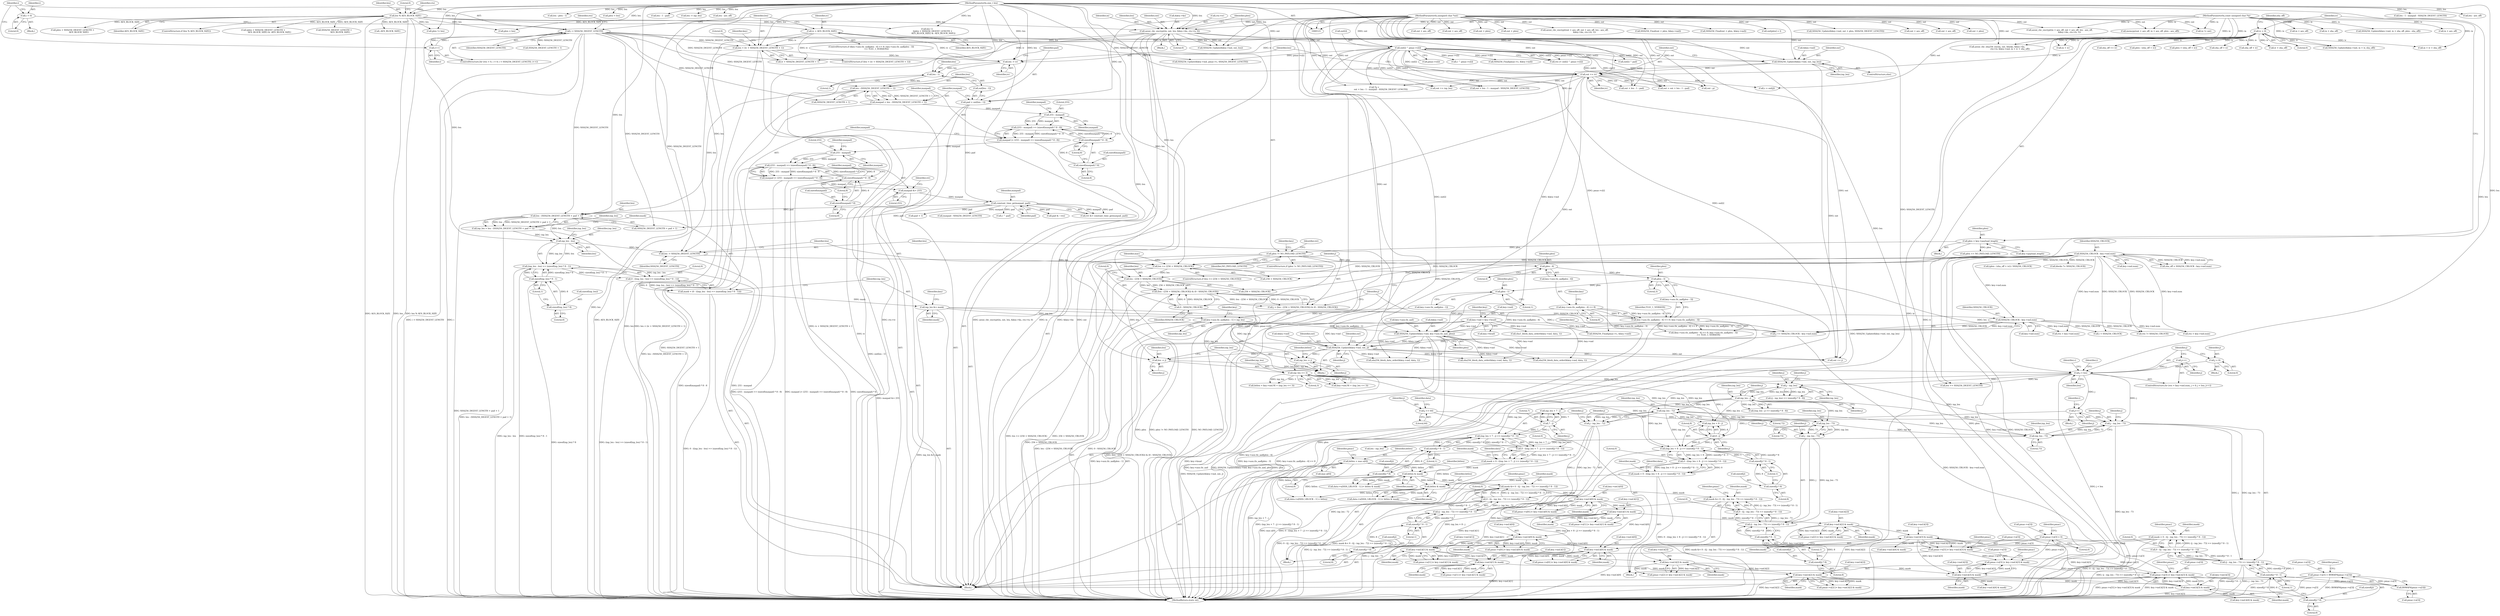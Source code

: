 digraph "0_openssl_68595c0c2886e7942a14f98c17a55a88afb6c292_0@array" {
"1001562" [label="(Call,pmac->u[3] = BSWAP4(pmac->u[3]))"];
"1001568" [label="(Call,BSWAP4(pmac->u[3]))"];
"1001451" [label="(Call,pmac->u[3] |= key->md.h[3] & mask)"];
"1000816" [label="(Call,pmac->u[3] = 0)"];
"1001017" [label="(Call,pmac->u[3] |= key->md.h[3] & mask)"];
"1001023" [label="(Call,key->md.h[3] & mask)"];
"1001008" [label="(Call,key->md.h[2] & mask)"];
"1000993" [label="(Call,key->md.h[1] & mask)"];
"1000978" [label="(Call,key->md.h[0] & mask)"];
"1000956" [label="(Call,mask &= 0 - ((j - inp_len - 72) >> (sizeof(j) * 8 - 1)))"];
"1000946" [label="(Call,bitlen & mask)"];
"1000788" [label="(Call,bitlen = mac.u[0])"];
"1000922" [label="(Call,mask = 0 - ((inp_len + 7 - j) >> (sizeof(j) * 8 - 1)))"];
"1000924" [label="(Call,0 - ((inp_len + 7 - j) >> (sizeof(j) * 8 - 1)))"];
"1000926" [label="(Call,(inp_len + 7 - j) >> (sizeof(j) * 8 - 1))"];
"1000898" [label="(Call,inp_len - j)"];
"1000878" [label="(Call,j - inp_len)"];
"1000863" [label="(Call,j < len)"];
"1000866" [label="(Call,j++)"];
"1000860" [label="(Call,j = 0)"];
"1000691" [label="(Call,len >= (256 + SHA256_CBLOCK))"];
"1000687" [label="(Call,len -= SHA256_DIGEST_LENGTH)"];
"1000546" [label="(Call,i < SHA256_DIGEST_LENGTH)"];
"1000549" [label="(Call,i++)"];
"1000543" [label="(Call,i = 0)"];
"1000646" [label="(Call,inp_len - len)"];
"1000632" [label="(Call,inp_len = len - (SHA256_DIGEST_LENGTH + pad + 1))"];
"1000634" [label="(Call,len - (SHA256_DIGEST_LENGTH + pad + 1))"];
"1000595" [label="(Call,len - (SHA256_DIGEST_LENGTH + 1))"];
"1000590" [label="(Call,len - 1)"];
"1000583" [label="(Call,len -= iv)"];
"1000142" [label="(Call,iv = 0)"];
"1000534" [label="(Call,iv = AES_BLOCK_SIZE)"];
"1000169" [label="(Call,len % AES_BLOCK_SIZE)"];
"1000127" [label="(MethodParameterIn,size_t len)"];
"1000563" [label="(Call,len < (iv + SHA256_DIGEST_LENGTH + 1))"];
"1000480" [label="(Call,aesni_cbc_encrypt(in, out, len, &key->ks, ctx->iv, 0))"];
"1000126" [label="(MethodParameterIn,const unsigned char *in)"];
"1000125" [label="(MethodParameterIn,unsigned char *out)"];
"1000629" [label="(Call,constant_time_ge(maxpad, pad))"];
"1000624" [label="(Call,maxpad &= 255)"];
"1000612" [label="(Call,maxpad |= (255 - maxpad) >> (sizeof(maxpad) * 8 - 8))"];
"1000614" [label="(Call,(255 - maxpad) >> (sizeof(maxpad) * 8 - 8))"];
"1000615" [label="(Call,255 - maxpad)"];
"1000600" [label="(Call,maxpad |= (255 - maxpad) >> (sizeof(maxpad) * 8 - 8))"];
"1000602" [label="(Call,(255 - maxpad) >> (sizeof(maxpad) * 8 - 8))"];
"1000603" [label="(Call,255 - maxpad)"];
"1000593" [label="(Call,maxpad = len - (SHA256_DIGEST_LENGTH + 1))"];
"1000606" [label="(Call,sizeof(maxpad) * 8 - 8)"];
"1000607" [label="(Call,sizeof(maxpad) * 8)"];
"1000618" [label="(Call,sizeof(maxpad) * 8 - 8)"];
"1000619" [label="(Call,sizeof(maxpad) * 8)"];
"1000586" [label="(Call,pad = out[len - 1])"];
"1000580" [label="(Call,out += iv)"];
"1000553" [label="(Call,out[i] ^ pmac->c[i])"];
"1000573" [label="(Call,SHA256_Update(&key->md, out, inp_len))"];
"1000156" [label="(Call,SHA256_CBLOCK - key->md.num)"];
"1000727" [label="(Call,len -= j)"];
"1000717" [label="(Call,SHA256_Update(&key->md, out, j))"];
"1000676" [label="(Call,SHA256_Update(&key->md, key->aux.tls_aad, plen))"];
"1000669" [label="(Call,key->md = key->head)"];
"1000512" [label="(Call,key->aux.tls_aad[plen - 4] << 8 | key->aux.tls_aad[plen - 3])"];
"1000513" [label="(Call,key->aux.tls_aad[plen - 4] << 8)"];
"1000658" [label="(Call,key->aux.tls_aad[plen - 1] = inp_len)"];
"1000655" [label="(Call,inp_len &= mask)"];
"1000641" [label="(Call,mask = (0 - ((inp_len - len) >> (sizeof(inp_len) * 8 - 1))))"];
"1000643" [label="(Call,0 - ((inp_len - len) >> (sizeof(inp_len) * 8 - 1)))"];
"1000645" [label="(Call,(inp_len - len) >> (sizeof(inp_len) * 8 - 1))"];
"1000649" [label="(Call,sizeof(inp_len) * 8 - 1)"];
"1000650" [label="(Call,sizeof(inp_len) * 8)"];
"1000665" [label="(Call,plen - 1)"];
"1000530" [label="(Call,plen - 3)"];
"1000520" [label="(Call,plen - 4)"];
"1000493" [label="(Call,plen != NO_PAYLOAD_LENGTH)"];
"1000136" [label="(Call,plen = key->payload_length)"];
"1000708" [label="(Call,j += SHA256_CBLOCK - key->md.num)"];
"1000710" [label="(Call,SHA256_CBLOCK - key->md.num)"];
"1000705" [label="(Call,0 - SHA256_CBLOCK)"];
"1000697" [label="(Call,j = (len - (256 + SHA256_CBLOCK)) & (0 - SHA256_CBLOCK))"];
"1000699" [label="(Call,(len - (256 + SHA256_CBLOCK)) & (0 - SHA256_CBLOCK))"];
"1000700" [label="(Call,len - (256 + SHA256_CBLOCK))"];
"1000963" [label="(Call,inp_len - 72)"];
"1000749" [label="(Call,inp_len << 3)"];
"1000730" [label="(Call,inp_len -= j)"];
"1000929" [label="(Call,7 - j)"];
"1000932" [label="(Call,sizeof(j) * 8 - 1)"];
"1000933" [label="(Call,sizeof(j) * 8)"];
"1000958" [label="(Call,0 - ((j - inp_len - 72) >> (sizeof(j) * 8 - 1)))"];
"1000960" [label="(Call,(j - inp_len - 72) >> (sizeof(j) * 8 - 1))"];
"1000961" [label="(Call,j - inp_len - 72)"];
"1000966" [label="(Call,sizeof(j) * 8 - 1)"];
"1000967" [label="(Call,sizeof(j) * 8)"];
"1001216" [label="(Call,pmac->u[3] |= key->md.h[3] & mask)"];
"1001222" [label="(Call,key->md.h[3] & mask)"];
"1001207" [label="(Call,key->md.h[2] & mask)"];
"1001192" [label="(Call,key->md.h[1] & mask)"];
"1001177" [label="(Call,key->md.h[0] & mask)"];
"1001155" [label="(Call,mask &= 0 - ((j - inp_len - 73) >> (sizeof(j) * 8 - 1)))"];
"1001145" [label="(Call,bitlen & mask)"];
"1001121" [label="(Call,mask = 0 - ((inp_len + 8 - j) >> (sizeof(j) * 8 - 1)))"];
"1001123" [label="(Call,0 - ((inp_len + 8 - j) >> (sizeof(j) * 8 - 1)))"];
"1001125" [label="(Call,(inp_len + 8 - j) >> (sizeof(j) * 8 - 1))"];
"1001128" [label="(Call,8 - j)"];
"1001105" [label="(Call,j++)"];
"1001131" [label="(Call,sizeof(j) * 8 - 1)"];
"1001132" [label="(Call,sizeof(j) * 8)"];
"1001157" [label="(Call,0 - ((j - inp_len - 73) >> (sizeof(j) * 8 - 1)))"];
"1001159" [label="(Call,(j - inp_len - 73) >> (sizeof(j) * 8 - 1))"];
"1001160" [label="(Call,j - inp_len - 73)"];
"1001162" [label="(Call,inp_len - 73)"];
"1001165" [label="(Call,sizeof(j) * 8 - 1)"];
"1001166" [label="(Call,sizeof(j) * 8)"];
"1001457" [label="(Call,key->md.h[3] & mask)"];
"1001442" [label="(Call,key->md.h[2] & mask)"];
"1001427" [label="(Call,key->md.h[1] & mask)"];
"1001412" [label="(Call,key->md.h[0] & mask)"];
"1001390" [label="(Call,mask = 0 - ((j - inp_len - 73) >> (sizeof(j) * 8 - 1)))"];
"1001392" [label="(Call,0 - ((j - inp_len - 73) >> (sizeof(j) * 8 - 1)))"];
"1001394" [label="(Call,(j - inp_len - 73) >> (sizeof(j) * 8 - 1))"];
"1001395" [label="(Call,j - inp_len - 73)"];
"1001295" [label="(Call,j += 64)"];
"1001397" [label="(Call,inp_len - 73)"];
"1001400" [label="(Call,sizeof(j) * 8 - 1)"];
"1001401" [label="(Call,sizeof(j) * 8)"];
"1001420" [label="(Identifier,mask)"];
"1000538" [label="(ControlStructure,for (res = 0, i = 0; i < SHA256_DIGEST_LENGTH; i++))"];
"1001002" [label="(Call,pmac->u[2] |= key->md.h[2] & mask)"];
"1000622" [label="(Literal,8)"];
"1000923" [label="(Identifier,mask)"];
"1000188" [label="(Call,len !=\n                 ((plen + SHA256_DIGEST_LENGTH +\n                   AES_BLOCK_SIZE) & -AES_BLOCK_SIZE))"];
"1000461" [label="(Block,)"];
"1001208" [label="(Call,key->md.h[2])"];
"1000720" [label="(Identifier,key)"];
"1000574" [label="(Call,&key->md)"];
"1000724" [label="(Call,out += j)"];
"1001105" [label="(Call,j++)"];
"1000572" [label="(ControlStructure,else)"];
"1001696" [label="(Call,sha1_block_data_order(&key->md, data, 1))"];
"1000285" [label="(Call,iv + sha_off)"];
"1000613" [label="(Identifier,maxpad)"];
"1001710" [label="(Call,SHA256_Update(&key->md, pmac->c, SHA256_DIGEST_LENGTH))"];
"1000712" [label="(Call,key->md.num)"];
"1001125" [label="(Call,(inp_len + 8 - j) >> (sizeof(j) * 8 - 1))"];
"1001132" [label="(Call,sizeof(j) * 8)"];
"1000722" [label="(Identifier,out)"];
"1000606" [label="(Call,sizeof(maxpad) * 8 - 8)"];
"1001159" [label="(Call,(j - inp_len - 73) >> (sizeof(j) * 8 - 1))"];
"1000356" [label="(Call,in != out)"];
"1000488" [label="(Call,ctx->iv)"];
"1000582" [label="(Identifier,iv)"];
"1001136" [label="(Literal,1)"];
"1000930" [label="(Literal,7)"];
"1000534" [label="(Call,iv = AES_BLOCK_SIZE)"];
"1001394" [label="(Call,(j - inp_len - 73) >> (sizeof(j) * 8 - 1))"];
"1000960" [label="(Call,(j - inp_len - 72) >> (sizeof(j) * 8 - 1))"];
"1000359" [label="(Call,memcpy(out + aes_off, in + aes_off, plen - aes_off))"];
"1000644" [label="(Literal,0)"];
"1000790" [label="(Call,mac.u[0])"];
"1001031" [label="(Identifier,mask)"];
"1000725" [label="(Identifier,out)"];
"1000493" [label="(Call,plen != NO_PAYLOAD_LENGTH)"];
"1001390" [label="(Call,mask = 0 - ((j - inp_len - 73) >> (sizeof(j) * 8 - 1)))"];
"1001392" [label="(Call,0 - ((j - inp_len - 73) >> (sizeof(j) * 8 - 1)))"];
"1001739" [label="(Call,len - 1 - maxpad - SHA256_DIGEST_LENGTH)"];
"1000608" [label="(Call,sizeof(maxpad))"];
"1001735" [label="(Call,*p =\n                    out + len - 1 - maxpad - SHA256_DIGEST_LENGTH)"];
"1000545" [label="(Literal,0)"];
"1000533" [label="(Identifier,TLS1_1_VERSION)"];
"1000645" [label="(Call,(inp_len - len) >> (sizeof(inp_len) * 8 - 1))"];
"1001727" [label="(Call,out += inp_len)"];
"1000631" [label="(Identifier,pad)"];
"1000654" [label="(Literal,1)"];
"1000871" [label="(Identifier,c)"];
"1000822" [label="(Literal,0)"];
"1000583" [label="(Call,len -= iv)"];
"1000853" [label="(Call,res = key->md.num)"];
"1000987" [label="(Call,pmac->u[1] |= key->md.h[1] & mask)"];
"1001413" [label="(Call,key->md.h[0])"];
"1000170" [label="(Identifier,len)"];
"1000730" [label="(Call,inp_len -= j)"];
"1001099" [label="(Call,i < SHA256_CBLOCK)"];
"1000947" [label="(Identifier,bitlen)"];
"1000636" [label="(Call,SHA256_DIGEST_LENGTH + pad + 1)"];
"1000584" [label="(Identifier,len)"];
"1000158" [label="(Call,key->md.num)"];
"1000826" [label="(Identifier,pmac)"];
"1000898" [label="(Call,inp_len - j)"];
"1000144" [label="(Literal,0)"];
"1000449" [label="(Call,len - aes_off)"];
"1001162" [label="(Call,inp_len - 73)"];
"1001222" [label="(Call,key->md.h[3] & mask)"];
"1000718" [label="(Call,&key->md)"];
"1000142" [label="(Call,iv = 0)"];
"1001737" [label="(Call,out + len - 1 - maxpad - SHA256_DIGEST_LENGTH)"];
"1000979" [label="(Call,key->md.h[0])"];
"1000937" [label="(Literal,1)"];
"1000702" [label="(Call,256 + SHA256_CBLOCK)"];
"1000581" [label="(Identifier,out)"];
"1000932" [label="(Call,sizeof(j) * 8 - 1)"];
"1000591" [label="(Identifier,len)"];
"1000635" [label="(Identifier,len)"];
"1000511" [label="(Call,(key->aux.tls_aad[plen - 4] << 8 | key->aux.tls_aad[plen - 3])\n                >= TLS1_1_VERSION)"];
"1000652" [label="(Identifier,inp_len)"];
"1000283" [label="(Call,in + iv + sha_off)"];
"1000884" [label="(Identifier,j)"];
"1001097" [label="(Identifier,i)"];
"1000668" [label="(Identifier,inp_len)"];
"1000868" [label="(Block,)"];
"1000602" [label="(Call,(255 - maxpad) >> (sizeof(maxpad) * 8 - 8))"];
"1000956" [label="(Call,mask &= 0 - ((j - inp_len - 72) >> (sizeof(j) * 8 - 1)))"];
"1001016" [label="(Identifier,mask)"];
"1001622" [label="(Call,len += SHA256_DIGEST_LENGTH)"];
"1000612" [label="(Call,maxpad |= (255 - maxpad) >> (sizeof(maxpad) * 8 - 8))"];
"1001412" [label="(Call,key->md.h[0] & mask)"];
"1001158" [label="(Literal,0)"];
"1001148" [label="(Call,sha256_block_data_order(&key->md, data, 1))"];
"1001405" [label="(Literal,1)"];
"1000870" [label="(Call,c = out[j])"];
"1000957" [label="(Identifier,mask)"];
"1000651" [label="(Call,sizeof(inp_len))"];
"1000621" [label="(Identifier,maxpad)"];
"1001123" [label="(Call,0 - ((inp_len + 8 - j) >> (sizeof(j) * 8 - 1)))"];
"1001122" [label="(Identifier,mask)"];
"1000136" [label="(Call,plen = key->payload_length)"];
"1000863" [label="(Call,j < len)"];
"1001160" [label="(Call,j - inp_len - 73)"];
"1000707" [label="(Identifier,SHA256_CBLOCK)"];
"1000938" [label="(Call,data->u[SHA_LBLOCK - 1] |= bitlen & mask)"];
"1001472" [label="(Call,key->md.h[4] & mask)"];
"1000933" [label="(Call,sizeof(j) * 8)"];
"1001137" [label="(Call,data->u[SHA_LBLOCK - 1] |= bitlen & mask)"];
"1001450" [label="(Identifier,mask)"];
"1001563" [label="(Call,pmac->u[3])"];
"1000798" [label="(Identifier,pmac)"];
"1000336" [label="(Call,sha_off += iv)"];
"1000732" [label="(Identifier,j)"];
"1000196" [label="(Call,-AES_BLOCK_SIZE)"];
"1001178" [label="(Call,key->md.h[0])"];
"1000557" [label="(Call,pmac->c[i])"];
"1000686" [label="(Identifier,plen)"];
"1000929" [label="(Call,7 - j)"];
"1001296" [label="(Identifier,j)"];
"1000173" [label="(Literal,0)"];
"1000689" [label="(Identifier,SHA256_DIGEST_LENGTH)"];
"1000723" [label="(Identifier,j)"];
"1000610" [label="(Literal,8)"];
"1000699" [label="(Call,(len - (256 + SHA256_CBLOCK)) & (0 - SHA256_CBLOCK))"];
"1000593" [label="(Call,maxpad = len - (SHA256_DIGEST_LENGTH + 1))"];
"1000191" [label="(Call,plen + SHA256_DIGEST_LENGTH +\n                   AES_BLOCK_SIZE)"];
"1001192" [label="(Call,key->md.h[1] & mask)"];
"1000567" [label="(Call,SHA256_DIGEST_LENGTH + 1)"];
"1000728" [label="(Identifier,len)"];
"1000618" [label="(Call,sizeof(maxpad) * 8 - 8)"];
"1000922" [label="(Call,mask = 0 - ((inp_len + 7 - j) >> (sizeof(j) * 8 - 1)))"];
"1000549" [label="(Call,i++)"];
"1000605" [label="(Identifier,maxpad)"];
"1001465" [label="(Identifier,mask)"];
"1001879" [label="(Call,pad & ~res)"];
"1000671" [label="(Identifier,key)"];
"1000900" [label="(Identifier,j)"];
"1000648" [label="(Identifier,len)"];
"1000634" [label="(Call,len - (SHA256_DIGEST_LENGTH + pad + 1))"];
"1000924" [label="(Call,0 - ((inp_len + 7 - j) >> (sizeof(j) * 8 - 1)))"];
"1000481" [label="(Identifier,in)"];
"1000446" [label="(Call,out + aes_off)"];
"1000426" [label="(Call,out + aes_off)"];
"1000257" [label="(Call,SHA256_Update(&key->md, in + iv, sha_off))"];
"1000899" [label="(Identifier,inp_len)"];
"1000646" [label="(Call,inp_len - len)"];
"1000963" [label="(Call,inp_len - 72)"];
"1000737" [label="(Identifier,mac)"];
"1000520" [label="(Call,plen - 4)"];
"1001377" [label="(Identifier,data)"];
"1000564" [label="(Identifier,len)"];
"1000128" [label="(Block,)"];
"1000971" [label="(Literal,1)"];
"1000539" [label="(Block,)"];
"1001297" [label="(Literal,64)"];
"1001216" [label="(Call,pmac->u[3] |= key->md.h[3] & mask)"];
"1000407" [label="(Call,len - plen - 1)"];
"1000250" [label="(Call,plen - (sha_off + iv))"];
"1000667" [label="(Literal,1)"];
"1000743" [label="(Call,key->md.Nl + (inp_len << 3))"];
"1000576" [label="(Identifier,key)"];
"1001428" [label="(Call,key->md.h[1])"];
"1000412" [label="(Call,plen < len)"];
"1000180" [label="(Call,plen == NO_PAYLOAD_LENGTH)"];
"1000628" [label="(Identifier,ret)"];
"1001632" [label="(Call,SHA256_Final(pmac->c, &key->md))"];
"1000729" [label="(Identifier,j)"];
"1000696" [label="(Block,)"];
"1000817" [label="(Call,pmac->u[3])"];
"1001129" [label="(Literal,8)"];
"1000710" [label="(Call,SHA256_CBLOCK - key->md.num)"];
"1001120" [label="(Block,)"];
"1000137" [label="(Identifier,plen)"];
"1000370" [label="(Call,out + plen)"];
"1001128" [label="(Call,8 - j)"];
"1000609" [label="(Identifier,maxpad)"];
"1001451" [label="(Call,pmac->u[3] |= key->md.h[3] & mask)"];
"1000171" [label="(Identifier,AES_BLOCK_SIZE)"];
"1000711" [label="(Identifier,SHA256_CBLOCK)"];
"1000580" [label="(Call,out += iv)"];
"1000562" [label="(ControlStructure,if (len < (iv + SHA256_DIGEST_LENGTH + 1)))"];
"1001177" [label="(Call,key->md.h[0] & mask)"];
"1000394" [label="(Call,out + plen)"];
"1000548" [label="(Identifier,SHA256_DIGEST_LENGTH)"];
"1000861" [label="(Identifier,j)"];
"1000546" [label="(Call,i < SHA256_DIGEST_LENGTH)"];
"1000168" [label="(ControlStructure,if (len % AES_BLOCK_SIZE))"];
"1000190" [label="(Call,(plen + SHA256_DIGEST_LENGTH +\n                   AES_BLOCK_SIZE) & -AES_BLOCK_SIZE)"];
"1000614" [label="(Call,(255 - maxpad) >> (sizeof(maxpad) * 8 - 8))"];
"1000530" [label="(Call,plen - 3)"];
"1000627" [label="(Call,ret &= constant_time_ge(maxpad, pad))"];
"1001935" [label="(Call,SHA256_Update(&key->md, out, len))"];
"1000495" [label="(Identifier,NO_PAYLOAD_LENGTH)"];
"1000604" [label="(Literal,255)"];
"1001469" [label="(Identifier,pmac)"];
"1000193" [label="(Call,SHA256_DIGEST_LENGTH +\n                   AES_BLOCK_SIZE)"];
"1000705" [label="(Call,0 - SHA256_CBLOCK)"];
"1000641" [label="(Call,mask = (0 - ((inp_len - len) >> (sizeof(inp_len) * 8 - 1))))"];
"1000138" [label="(Call,key->payload_length)"];
"1001106" [label="(Identifier,j)"];
"1000958" [label="(Call,0 - ((j - inp_len - 72) >> (sizeof(j) * 8 - 1)))"];
"1001568" [label="(Call,BSWAP4(pmac->u[3]))"];
"1000655" [label="(Call,inp_len &= mask)"];
"1000169" [label="(Call,len % AES_BLOCK_SIZE)"];
"1001155" [label="(Call,mask &= 0 - ((j - inp_len - 73) >> (sizeof(j) * 8 - 1)))"];
"1001169" [label="(Literal,8)"];
"1000700" [label="(Call,len - (256 + SHA256_CBLOCK))"];
"1000643" [label="(Call,0 - ((inp_len - len) >> (sizeof(inp_len) * 8 - 1)))"];
"1001889" [label="(Call,len - 1 - pad)"];
"1001157" [label="(Call,0 - ((j - inp_len - 73) >> (sizeof(j) * 8 - 1)))"];
"1001944" [label="(MethodReturn,static int)"];
"1000741" [label="(Call,bitlen = key->md.Nl + (inp_len << 3))"];
"1001730" [label="(Call,len -= inp_len)"];
"1000972" [label="(Call,pmac->u[0] |= key->md.h[0] & mask)"];
"1001008" [label="(Call,key->md.h[2] & mask)"];
"1001215" [label="(Identifier,mask)"];
"1000626" [label="(Literal,255)"];
"1000926" [label="(Call,(inp_len + 7 - j) >> (sizeof(j) * 8 - 1))"];
"1000491" [label="(Literal,0)"];
"1000948" [label="(Identifier,mask)"];
"1000601" [label="(Identifier,maxpad)"];
"1000638" [label="(Call,pad + 1)"];
"1000623" [label="(Literal,8)"];
"1000512" [label="(Call,key->aux.tls_aad[plen - 4] << 8 | key->aux.tls_aad[plen - 3])"];
"1001174" [label="(Identifier,pmac)"];
"1001161" [label="(Identifier,j)"];
"1000936" [label="(Literal,8)"];
"1000422" [label="(Call,aesni_cbc_encrypt(out + aes_off, out + aes_off, len - aes_off,\n                              &key->ks, ctx->iv, 1))"];
"1001404" [label="(Literal,8)"];
"1001401" [label="(Call,sizeof(j) * 8)"];
"1000553" [label="(Call,out[i] ^ pmac->c[i])"];
"1001168" [label="(Identifier,j)"];
"1001406" [label="(Call,pmac->u[0] |= key->md.h[0] & mask)"];
"1000969" [label="(Identifier,j)"];
"1000536" [label="(Identifier,AES_BLOCK_SIZE)"];
"1001230" [label="(Identifier,mask)"];
"1000615" [label="(Call,255 - maxpad)"];
"1000751" [label="(Literal,3)"];
"1000749" [label="(Call,inp_len << 3)"];
"1001100" [label="(Identifier,i)"];
"1000156" [label="(Call,SHA256_CBLOCK - key->md.num)"];
"1001403" [label="(Identifier,j)"];
"1000665" [label="(Call,plen - 1)"];
"1000494" [label="(Identifier,plen)"];
"1000931" [label="(Identifier,j)"];
"1000154" [label="(Call,sha_off = SHA256_CBLOCK - key->md.num)"];
"1001409" [label="(Identifier,pmac)"];
"1000351" [label="(Call,plen != len)"];
"1000708" [label="(Call,j += SHA256_CBLOCK - key->md.num)"];
"1000611" [label="(Literal,8)"];
"1000656" [label="(Identifier,inp_len)"];
"1000866" [label="(Call,j++)"];
"1000879" [label="(Identifier,j)"];
"1001427" [label="(Call,key->md.h[1] & mask)"];
"1001217" [label="(Call,pmac->u[3])"];
"1001171" [label="(Call,pmac->u[0] |= key->md.h[0] & mask)"];
"1000852" [label="(Block,)"];
"1001391" [label="(Identifier,mask)"];
"1000393" [label="(Call,SHA256_Final(out + plen, &key->md))"];
"1000483" [label="(Identifier,len)"];
"1001743" [label="(Call,maxpad - SHA256_DIGEST_LENGTH)"];
"1000183" [label="(Call,plen = len)"];
"1000532" [label="(Literal,3)"];
"1000262" [label="(Call,in + iv)"];
"1000693" [label="(Call,256 + SHA256_CBLOCK)"];
"1001223" [label="(Call,key->md.h[3])"];
"1000369" [label="(Call,SHA256_Final(out + plen, &key->md))"];
"1001166" [label="(Call,sizeof(j) * 8)"];
"1001399" [label="(Literal,73)"];
"1000701" [label="(Identifier,len)"];
"1000681" [label="(Call,key->aux.tls_aad)"];
"1001887" [label="(Call,out + len - 1 - pad)"];
"1000587" [label="(Identifier,pad)"];
"1000363" [label="(Call,in + aes_off)"];
"1000865" [label="(Identifier,len)"];
"1000595" [label="(Call,len - (SHA256_DIGEST_LENGTH + 1))"];
"1001822" [label="(Call,c ^ pmac->c[i])"];
"1000513" [label="(Call,key->aux.tls_aad[plen - 4] << 8)"];
"1000864" [label="(Identifier,j)"];
"1000666" [label="(Identifier,plen)"];
"1000619" [label="(Call,sizeof(maxpad) * 8)"];
"1001562" [label="(Call,pmac->u[3] = BSWAP4(pmac->u[3]))"];
"1000143" [label="(Identifier,iv)"];
"1001185" [label="(Identifier,mask)"];
"1000514" [label="(Call,key->aux.tls_aad[plen - 4])"];
"1000697" [label="(Call,j = (len - (256 + SHA256_CBLOCK)) & (0 - SHA256_CBLOCK))"];
"1000573" [label="(Call,SHA256_Update(&key->md, out, inp_len))"];
"1001237" [label="(Call,key->md.h[4] & mask)"];
"1000698" [label="(Identifier,j)"];
"1000676" [label="(Call,SHA256_Update(&key->md, key->aux.tls_aad, plen))"];
"1000127" [label="(MethodParameterIn,size_t len)"];
"1000603" [label="(Call,255 - maxpad)"];
"1001452" [label="(Call,pmac->u[3])"];
"1000579" [label="(Identifier,inp_len)"];
"1001131" [label="(Call,sizeof(j) * 8 - 1)"];
"1000788" [label="(Call,bitlen = mac.u[0])"];
"1000962" [label="(Identifier,j)"];
"1001396" [label="(Identifier,j)"];
"1000620" [label="(Call,sizeof(maxpad))"];
"1001193" [label="(Call,key->md.h[1])"];
"1001435" [label="(Identifier,mask)"];
"1000959" [label="(Literal,0)"];
"1000554" [label="(Call,out[i])"];
"1000417" [label="(Call,out[plen] = l)"];
"1000880" [label="(Identifier,inp_len)"];
"1000851" [label="(ControlStructure,for (res = key->md.num, j = 0; j < len; j++))"];
"1000147" [label="(Identifier,sha_off)"];
"1000242" [label="(Call,plen > (sha_off + iv))"];
"1000244" [label="(Call,sha_off + iv)"];
"1000578" [label="(Identifier,out)"];
"1000941" [label="(Identifier,data)"];
"1000510" [label="(ControlStructure,if ((key->aux.tls_aad[plen - 4] << 8 | key->aux.tls_aad[plen - 3])\n                >= TLS1_1_VERSION))"];
"1000588" [label="(Call,out[len - 1])"];
"1000617" [label="(Identifier,maxpad)"];
"1000482" [label="(Identifier,out)"];
"1000492" [label="(ControlStructure,if (plen != NO_PAYLOAD_LENGTH))"];
"1000860" [label="(Call,j = 0)"];
"1000965" [label="(Literal,72)"];
"1000552" [label="(Identifier,res)"];
"1000961" [label="(Call,j - inp_len - 72)"];
"1000717" [label="(Call,SHA256_Update(&key->md, out, j))"];
"1000633" [label="(Identifier,inp_len)"];
"1000993" [label="(Call,key->md.h[1] & mask)"];
"1000632" [label="(Call,inp_len = len - (SHA256_DIGEST_LENGTH + pad + 1))"];
"1000484" [label="(Call,&key->ks)"];
"1000918" [label="(Call,res != SHA256_CBLOCK)"];
"1001038" [label="(Call,key->md.h[4] & mask)"];
"1001577" [label="(Identifier,pmac)"];
"1001909" [label="(Call,out[i] ^ pad)"];
"1001200" [label="(Identifier,mask)"];
"1001436" [label="(Call,pmac->u[2] |= key->md.h[2] & mask)"];
"1001938" [label="(Identifier,key)"];
"1001625" [label="(Call,res = key->md.num)"];
"1001719" [label="(Call,SHA256_Final(pmac->c, &key->md))"];
"1000507" [label="(Identifier,ret)"];
"1000968" [label="(Call,sizeof(j))"];
"1001799" [label="(Call,c ^ pad)"];
"1000551" [label="(Call,res |= out[i] ^ pmac->c[i])"];
"1000442" [label="(Call,aesni_cbc_encrypt(in + aes_off, out + aes_off, len - aes_off,\n                              &key->ks, ctx->iv, 1))"];
"1001133" [label="(Call,sizeof(j))"];
"1001207" [label="(Call,key->md.h[2] & mask)"];
"1000731" [label="(Identifier,inp_len)"];
"1001442" [label="(Call,key->md.h[2] & mask)"];
"1000994" [label="(Call,key->md.h[1])"];
"1001121" [label="(Call,mask = 0 - ((inp_len + 8 - j) >> (sizeof(j) * 8 - 1)))"];
"1000126" [label="(MethodParameterIn,const unsigned char *in)"];
"1000629" [label="(Call,constant_time_ge(maxpad, pad))"];
"1001393" [label="(Literal,0)"];
"1000344" [label="(Call,in + sha_off)"];
"1001156" [label="(Identifier,mask)"];
"1001885" [label="(Call,out = out + len - 1 - pad)"];
"1000657" [label="(Identifier,mask)"];
"1001023" [label="(Call,key->md.h[3] & mask)"];
"1000669" [label="(Call,key->md = key->head)"];
"1000970" [label="(Literal,8)"];
"1000625" [label="(Identifier,maxpad)"];
"1000594" [label="(Identifier,maxpad)"];
"1000679" [label="(Identifier,key)"];
"1001749" [label="(Call,out - p)"];
"1001102" [label="(Block,)"];
"1000527" [label="(Identifier,key)"];
"1000742" [label="(Identifier,bitlen)"];
"1001443" [label="(Call,key->md.h[2])"];
"1000653" [label="(Literal,8)"];
"1000647" [label="(Identifier,inp_len)"];
"1001400" [label="(Call,sizeof(j) * 8 - 1)"];
"1000339" [label="(Call,SHA256_Update(&key->md, in + sha_off, plen - sha_off))"];
"1000867" [label="(Identifier,j)"];
"1001009" [label="(Call,key->md.h[2])"];
"1000691" [label="(Call,len >= (256 + SHA256_CBLOCK))"];
"1000925" [label="(Literal,0)"];
"1000706" [label="(Literal,0)"];
"1000544" [label="(Identifier,i)"];
"1000709" [label="(Identifier,j)"];
"1001457" [label="(Call,key->md.h[3] & mask)"];
"1001024" [label="(Call,key->md.h[3])"];
"1000443" [label="(Call,in + aes_off)"];
"1001395" [label="(Call,j - inp_len - 73)"];
"1000125" [label="(MethodParameterIn,unsigned char *out)"];
"1000670" [label="(Call,key->md)"];
"1000535" [label="(Identifier,iv)"];
"1000585" [label="(Identifier,iv)"];
"1001458" [label="(Call,key->md.h[3])"];
"1001167" [label="(Call,sizeof(j))"];
"1001165" [label="(Call,sizeof(j) * 8 - 1)"];
"1000624" [label="(Call,maxpad &= 255)"];
"1000877" [label="(Call,(j - inp_len) >> (sizeof(j) * 8 - 8))"];
"1001146" [label="(Identifier,bitlen)"];
"1000978" [label="(Call,key->md.h[0] & mask)"];
"1000592" [label="(Literal,1)"];
"1001421" [label="(Call,pmac->u[1] |= key->md.h[1] & mask)"];
"1000692" [label="(Identifier,len)"];
"1001201" [label="(Call,pmac->u[2] |= key->md.h[2] & mask)"];
"1000565" [label="(Call,iv + SHA256_DIGEST_LENGTH + 1)"];
"1000521" [label="(Identifier,plen)"];
"1000662" [label="(Identifier,key)"];
"1001186" [label="(Call,pmac->u[1] |= key->md.h[1] & mask)"];
"1001383" [label="(Call,sha256_block_data_order(&key->md, data, 1))"];
"1000563" [label="(Call,len < (iv + SHA256_DIGEST_LENGTH + 1))"];
"1000547" [label="(Identifier,i)"];
"1001035" [label="(Identifier,pmac)"];
"1001569" [label="(Call,pmac->u[3])"];
"1001135" [label="(Literal,8)"];
"1000642" [label="(Identifier,mask)"];
"1000687" [label="(Call,len -= SHA256_DIGEST_LENGTH)"];
"1000862" [label="(Literal,0)"];
"1001126" [label="(Call,inp_len + 8 - j)"];
"1000597" [label="(Call,SHA256_DIGEST_LENGTH + 1)"];
"1000590" [label="(Call,len - 1)"];
"1001145" [label="(Call,bitlen & mask)"];
"1000658" [label="(Call,key->aux.tls_aad[plen - 1] = inp_len)"];
"1000986" [label="(Identifier,mask)"];
"1000384" [label="(Call,SHA256_Update(&key->md, out + plen, SHA256_DIGEST_LENGTH))"];
"1000927" [label="(Call,inp_len + 7 - j)"];
"1001164" [label="(Literal,73)"];
"1000249" [label="(Call,(plen - (sha_off + iv)) / SHA256_CBLOCK)"];
"1001018" [label="(Call,pmac->u[3])"];
"1001663" [label="(Call,len - inp_len)"];
"1000429" [label="(Call,len - aes_off)"];
"1001130" [label="(Identifier,j)"];
"1000659" [label="(Call,key->aux.tls_aad[plen - 1])"];
"1000964" [label="(Identifier,inp_len)"];
"1001140" [label="(Identifier,data)"];
"1000673" [label="(Call,key->head)"];
"1000288" [label="(Call,blocks *= SHA256_CBLOCK)"];
"1000523" [label="(Literal,8)"];
"1001001" [label="(Identifier,mask)"];
"1000543" [label="(Call,i = 0)"];
"1000934" [label="(Call,sizeof(j))"];
"1000789" [label="(Identifier,bitlen)"];
"1000423" [label="(Call,out + aes_off)"];
"1000571" [label="(Literal,0)"];
"1000677" [label="(Call,&key->md)"];
"1000550" [label="(Identifier,i)"];
"1001295" [label="(Call,j += 64)"];
"1000966" [label="(Call,sizeof(j) * 8 - 1)"];
"1000650" [label="(Call,sizeof(inp_len) * 8)"];
"1000904" [label="(Identifier,j)"];
"1000750" [label="(Identifier,inp_len)"];
"1000616" [label="(Literal,255)"];
"1000816" [label="(Call,pmac->u[3] = 0)"];
"1001147" [label="(Identifier,mask)"];
"1000727" [label="(Call,len -= j)"];
"1001374" [label="(Call,data->u[SHA_LBLOCK - 1] = bitlen)"];
"1000496" [label="(Block,)"];
"1000360" [label="(Call,out + aes_off)"];
"1000522" [label="(Literal,4)"];
"1000176" [label="(Identifier,ctx)"];
"1000596" [label="(Identifier,len)"];
"1000586" [label="(Call,pad = out[len - 1])"];
"1000897" [label="(Call,(inp_len - j) >> (sizeof(j) * 8 - 8))"];
"1000878" [label="(Call,j - inp_len)"];
"1001402" [label="(Call,sizeof(j))"];
"1000607" [label="(Call,sizeof(maxpad) * 8)"];
"1000268" [label="(Call,aesni_cbc_sha256_enc(in, out, blocks, &key->ks,\n                                       ctx->iv, &key->md, in + iv + sha_off))"];
"1001170" [label="(Literal,1)"];
"1000630" [label="(Identifier,maxpad)"];
"1000690" [label="(ControlStructure,if (len >= (256 + SHA256_CBLOCK)))"];
"1000531" [label="(Identifier,plen)"];
"1000157" [label="(Identifier,SHA256_CBLOCK)"];
"1000688" [label="(Identifier,len)"];
"1000252" [label="(Call,sha_off + iv)"];
"1001234" [label="(Identifier,pmac)"];
"1000649" [label="(Call,sizeof(inp_len) * 8 - 1)"];
"1000967" [label="(Call,sizeof(j) * 8)"];
"1000975" [label="(Identifier,pmac)"];
"1001397" [label="(Call,inp_len - 73)"];
"1000524" [label="(Call,key->aux.tls_aad[plen - 3])"];
"1001124" [label="(Literal,0)"];
"1000480" [label="(Call,aesni_cbc_encrypt(in, out, len, &key->ks, ctx->iv, 0))"];
"1001398" [label="(Identifier,inp_len)"];
"1000600" [label="(Call,maxpad |= (255 - maxpad) >> (sizeof(maxpad) * 8 - 8))"];
"1000946" [label="(Call,bitlen & mask)"];
"1001163" [label="(Identifier,inp_len)"];
"1000949" [label="(Call,sha256_block_data_order(&key->md, data, 1))"];
"1000389" [label="(Call,out + plen)"];
"1001017" [label="(Call,pmac->u[3] |= key->md.h[3] & mask)"];
"1001562" -> "1000496"  [label="AST: "];
"1001562" -> "1001568"  [label="CFG: "];
"1001563" -> "1001562"  [label="AST: "];
"1001568" -> "1001562"  [label="AST: "];
"1001577" -> "1001562"  [label="CFG: "];
"1001562" -> "1001944"  [label="DDG: pmac->u[3]"];
"1001562" -> "1001944"  [label="DDG: BSWAP4(pmac->u[3])"];
"1001568" -> "1001562"  [label="DDG: pmac->u[3]"];
"1001568" -> "1001569"  [label="CFG: "];
"1001569" -> "1001568"  [label="AST: "];
"1001451" -> "1001568"  [label="DDG: pmac->u[3]"];
"1001451" -> "1000496"  [label="AST: "];
"1001451" -> "1001457"  [label="CFG: "];
"1001452" -> "1001451"  [label="AST: "];
"1001457" -> "1001451"  [label="AST: "];
"1001469" -> "1001451"  [label="CFG: "];
"1001451" -> "1001944"  [label="DDG: pmac->u[3] |= key->md.h[3] & mask"];
"1001451" -> "1001944"  [label="DDG: key->md.h[3] & mask"];
"1000816" -> "1001451"  [label="DDG: pmac->u[3]"];
"1001017" -> "1001451"  [label="DDG: pmac->u[3]"];
"1001216" -> "1001451"  [label="DDG: pmac->u[3]"];
"1001457" -> "1001451"  [label="DDG: key->md.h[3]"];
"1001457" -> "1001451"  [label="DDG: mask"];
"1000816" -> "1000496"  [label="AST: "];
"1000816" -> "1000822"  [label="CFG: "];
"1000817" -> "1000816"  [label="AST: "];
"1000822" -> "1000816"  [label="AST: "];
"1000826" -> "1000816"  [label="CFG: "];
"1000816" -> "1001017"  [label="DDG: pmac->u[3]"];
"1000816" -> "1001216"  [label="DDG: pmac->u[3]"];
"1001017" -> "1000868"  [label="AST: "];
"1001017" -> "1001023"  [label="CFG: "];
"1001018" -> "1001017"  [label="AST: "];
"1001023" -> "1001017"  [label="AST: "];
"1001035" -> "1001017"  [label="CFG: "];
"1001023" -> "1001017"  [label="DDG: key->md.h[3]"];
"1001023" -> "1001017"  [label="DDG: mask"];
"1001017" -> "1001216"  [label="DDG: pmac->u[3]"];
"1001023" -> "1001031"  [label="CFG: "];
"1001024" -> "1001023"  [label="AST: "];
"1001031" -> "1001023"  [label="AST: "];
"1001008" -> "1001023"  [label="DDG: mask"];
"1001023" -> "1001038"  [label="DDG: mask"];
"1001023" -> "1001222"  [label="DDG: key->md.h[3]"];
"1001023" -> "1001457"  [label="DDG: key->md.h[3]"];
"1001008" -> "1001002"  [label="AST: "];
"1001008" -> "1001016"  [label="CFG: "];
"1001009" -> "1001008"  [label="AST: "];
"1001016" -> "1001008"  [label="AST: "];
"1001002" -> "1001008"  [label="CFG: "];
"1001008" -> "1001002"  [label="DDG: key->md.h[2]"];
"1001008" -> "1001002"  [label="DDG: mask"];
"1000993" -> "1001008"  [label="DDG: mask"];
"1001008" -> "1001207"  [label="DDG: key->md.h[2]"];
"1001008" -> "1001442"  [label="DDG: key->md.h[2]"];
"1000993" -> "1000987"  [label="AST: "];
"1000993" -> "1001001"  [label="CFG: "];
"1000994" -> "1000993"  [label="AST: "];
"1001001" -> "1000993"  [label="AST: "];
"1000987" -> "1000993"  [label="CFG: "];
"1000993" -> "1000987"  [label="DDG: key->md.h[1]"];
"1000993" -> "1000987"  [label="DDG: mask"];
"1000978" -> "1000993"  [label="DDG: mask"];
"1000993" -> "1001192"  [label="DDG: key->md.h[1]"];
"1000993" -> "1001427"  [label="DDG: key->md.h[1]"];
"1000978" -> "1000972"  [label="AST: "];
"1000978" -> "1000986"  [label="CFG: "];
"1000979" -> "1000978"  [label="AST: "];
"1000986" -> "1000978"  [label="AST: "];
"1000972" -> "1000978"  [label="CFG: "];
"1000978" -> "1000972"  [label="DDG: key->md.h[0]"];
"1000978" -> "1000972"  [label="DDG: mask"];
"1000956" -> "1000978"  [label="DDG: mask"];
"1000978" -> "1001177"  [label="DDG: key->md.h[0]"];
"1000978" -> "1001412"  [label="DDG: key->md.h[0]"];
"1000956" -> "1000868"  [label="AST: "];
"1000956" -> "1000958"  [label="CFG: "];
"1000957" -> "1000956"  [label="AST: "];
"1000958" -> "1000956"  [label="AST: "];
"1000975" -> "1000956"  [label="CFG: "];
"1000956" -> "1001944"  [label="DDG: 0 - ((j - inp_len - 72) >> (sizeof(j) * 8 - 1))"];
"1000956" -> "1001944"  [label="DDG: mask &= 0 - ((j - inp_len - 72) >> (sizeof(j) * 8 - 1))"];
"1000946" -> "1000956"  [label="DDG: mask"];
"1000958" -> "1000956"  [label="DDG: 0"];
"1000958" -> "1000956"  [label="DDG: (j - inp_len - 72) >> (sizeof(j) * 8 - 1)"];
"1000946" -> "1000938"  [label="AST: "];
"1000946" -> "1000948"  [label="CFG: "];
"1000947" -> "1000946"  [label="AST: "];
"1000948" -> "1000946"  [label="AST: "];
"1000938" -> "1000946"  [label="CFG: "];
"1000946" -> "1000938"  [label="DDG: bitlen"];
"1000946" -> "1000938"  [label="DDG: mask"];
"1000788" -> "1000946"  [label="DDG: bitlen"];
"1000922" -> "1000946"  [label="DDG: mask"];
"1000946" -> "1001145"  [label="DDG: bitlen"];
"1000946" -> "1001374"  [label="DDG: bitlen"];
"1000788" -> "1000496"  [label="AST: "];
"1000788" -> "1000790"  [label="CFG: "];
"1000789" -> "1000788"  [label="AST: "];
"1000790" -> "1000788"  [label="AST: "];
"1000798" -> "1000788"  [label="CFG: "];
"1000788" -> "1001944"  [label="DDG: mac.u[0]"];
"1000788" -> "1001145"  [label="DDG: bitlen"];
"1000788" -> "1001374"  [label="DDG: bitlen"];
"1000922" -> "1000868"  [label="AST: "];
"1000922" -> "1000924"  [label="CFG: "];
"1000923" -> "1000922"  [label="AST: "];
"1000924" -> "1000922"  [label="AST: "];
"1000941" -> "1000922"  [label="CFG: "];
"1000922" -> "1001944"  [label="DDG: 0 - ((inp_len + 7 - j) >> (sizeof(j) * 8 - 1))"];
"1000924" -> "1000922"  [label="DDG: 0"];
"1000924" -> "1000922"  [label="DDG: (inp_len + 7 - j) >> (sizeof(j) * 8 - 1)"];
"1000924" -> "1000926"  [label="CFG: "];
"1000925" -> "1000924"  [label="AST: "];
"1000926" -> "1000924"  [label="AST: "];
"1000924" -> "1001944"  [label="DDG: (inp_len + 7 - j) >> (sizeof(j) * 8 - 1)"];
"1000926" -> "1000924"  [label="DDG: inp_len + 7 - j"];
"1000926" -> "1000924"  [label="DDG: sizeof(j) * 8 - 1"];
"1000926" -> "1000932"  [label="CFG: "];
"1000927" -> "1000926"  [label="AST: "];
"1000932" -> "1000926"  [label="AST: "];
"1000926" -> "1001944"  [label="DDG: inp_len + 7 - j"];
"1000898" -> "1000926"  [label="DDG: inp_len"];
"1000929" -> "1000926"  [label="DDG: 7"];
"1000929" -> "1000926"  [label="DDG: j"];
"1000932" -> "1000926"  [label="DDG: sizeof(j) * 8"];
"1000932" -> "1000926"  [label="DDG: 1"];
"1000898" -> "1000897"  [label="AST: "];
"1000898" -> "1000900"  [label="CFG: "];
"1000899" -> "1000898"  [label="AST: "];
"1000900" -> "1000898"  [label="AST: "];
"1000904" -> "1000898"  [label="CFG: "];
"1000898" -> "1000878"  [label="DDG: inp_len"];
"1000898" -> "1000897"  [label="DDG: inp_len"];
"1000898" -> "1000897"  [label="DDG: j"];
"1000878" -> "1000898"  [label="DDG: inp_len"];
"1000898" -> "1000927"  [label="DDG: inp_len"];
"1000898" -> "1000963"  [label="DDG: inp_len"];
"1000898" -> "1001125"  [label="DDG: inp_len"];
"1000898" -> "1001126"  [label="DDG: inp_len"];
"1000898" -> "1001162"  [label="DDG: inp_len"];
"1000898" -> "1001397"  [label="DDG: inp_len"];
"1000878" -> "1000877"  [label="AST: "];
"1000878" -> "1000880"  [label="CFG: "];
"1000879" -> "1000878"  [label="AST: "];
"1000880" -> "1000878"  [label="AST: "];
"1000884" -> "1000878"  [label="CFG: "];
"1000878" -> "1000877"  [label="DDG: j"];
"1000878" -> "1000877"  [label="DDG: inp_len"];
"1000863" -> "1000878"  [label="DDG: j"];
"1000963" -> "1000878"  [label="DDG: inp_len"];
"1000749" -> "1000878"  [label="DDG: inp_len"];
"1000863" -> "1000851"  [label="AST: "];
"1000863" -> "1000865"  [label="CFG: "];
"1000864" -> "1000863"  [label="AST: "];
"1000865" -> "1000863"  [label="AST: "];
"1000871" -> "1000863"  [label="CFG: "];
"1001097" -> "1000863"  [label="CFG: "];
"1000863" -> "1001944"  [label="DDG: j < len"];
"1000866" -> "1000863"  [label="DDG: j"];
"1000860" -> "1000863"  [label="DDG: j"];
"1000691" -> "1000863"  [label="DDG: len"];
"1000727" -> "1000863"  [label="DDG: len"];
"1000127" -> "1000863"  [label="DDG: len"];
"1000863" -> "1001105"  [label="DDG: j"];
"1000863" -> "1001128"  [label="DDG: j"];
"1000863" -> "1001395"  [label="DDG: j"];
"1000863" -> "1001622"  [label="DDG: len"];
"1000866" -> "1000851"  [label="AST: "];
"1000866" -> "1000867"  [label="CFG: "];
"1000867" -> "1000866"  [label="AST: "];
"1000864" -> "1000866"  [label="CFG: "];
"1000860" -> "1000852"  [label="AST: "];
"1000860" -> "1000862"  [label="CFG: "];
"1000861" -> "1000860"  [label="AST: "];
"1000862" -> "1000860"  [label="AST: "];
"1000864" -> "1000860"  [label="CFG: "];
"1000691" -> "1000690"  [label="AST: "];
"1000691" -> "1000693"  [label="CFG: "];
"1000692" -> "1000691"  [label="AST: "];
"1000693" -> "1000691"  [label="AST: "];
"1000698" -> "1000691"  [label="CFG: "];
"1000737" -> "1000691"  [label="CFG: "];
"1000691" -> "1001944"  [label="DDG: 256 + SHA256_CBLOCK"];
"1000691" -> "1001944"  [label="DDG: len >= (256 + SHA256_CBLOCK)"];
"1000687" -> "1000691"  [label="DDG: len"];
"1000127" -> "1000691"  [label="DDG: len"];
"1000156" -> "1000691"  [label="DDG: SHA256_CBLOCK"];
"1000691" -> "1000700"  [label="DDG: len"];
"1000687" -> "1000496"  [label="AST: "];
"1000687" -> "1000689"  [label="CFG: "];
"1000688" -> "1000687"  [label="AST: "];
"1000689" -> "1000687"  [label="AST: "];
"1000692" -> "1000687"  [label="CFG: "];
"1000546" -> "1000687"  [label="DDG: SHA256_DIGEST_LENGTH"];
"1000646" -> "1000687"  [label="DDG: len"];
"1000127" -> "1000687"  [label="DDG: len"];
"1000546" -> "1000538"  [label="AST: "];
"1000546" -> "1000548"  [label="CFG: "];
"1000547" -> "1000546"  [label="AST: "];
"1000548" -> "1000546"  [label="AST: "];
"1000552" -> "1000546"  [label="CFG: "];
"1000564" -> "1000546"  [label="CFG: "];
"1000546" -> "1001944"  [label="DDG: i < SHA256_DIGEST_LENGTH"];
"1000546" -> "1001944"  [label="DDG: i"];
"1000549" -> "1000546"  [label="DDG: i"];
"1000543" -> "1000546"  [label="DDG: i"];
"1000546" -> "1000549"  [label="DDG: i"];
"1000546" -> "1000563"  [label="DDG: SHA256_DIGEST_LENGTH"];
"1000546" -> "1000565"  [label="DDG: SHA256_DIGEST_LENGTH"];
"1000546" -> "1000567"  [label="DDG: SHA256_DIGEST_LENGTH"];
"1000546" -> "1000595"  [label="DDG: SHA256_DIGEST_LENGTH"];
"1000546" -> "1000597"  [label="DDG: SHA256_DIGEST_LENGTH"];
"1000546" -> "1000634"  [label="DDG: SHA256_DIGEST_LENGTH"];
"1000546" -> "1000636"  [label="DDG: SHA256_DIGEST_LENGTH"];
"1000546" -> "1001622"  [label="DDG: SHA256_DIGEST_LENGTH"];
"1000546" -> "1001710"  [label="DDG: SHA256_DIGEST_LENGTH"];
"1000549" -> "1000538"  [label="AST: "];
"1000549" -> "1000550"  [label="CFG: "];
"1000550" -> "1000549"  [label="AST: "];
"1000547" -> "1000549"  [label="CFG: "];
"1000543" -> "1000539"  [label="AST: "];
"1000543" -> "1000545"  [label="CFG: "];
"1000544" -> "1000543"  [label="AST: "];
"1000545" -> "1000543"  [label="AST: "];
"1000547" -> "1000543"  [label="CFG: "];
"1000646" -> "1000645"  [label="AST: "];
"1000646" -> "1000648"  [label="CFG: "];
"1000647" -> "1000646"  [label="AST: "];
"1000648" -> "1000646"  [label="AST: "];
"1000652" -> "1000646"  [label="CFG: "];
"1000646" -> "1000645"  [label="DDG: inp_len"];
"1000646" -> "1000645"  [label="DDG: len"];
"1000632" -> "1000646"  [label="DDG: inp_len"];
"1000634" -> "1000646"  [label="DDG: len"];
"1000127" -> "1000646"  [label="DDG: len"];
"1000632" -> "1000496"  [label="AST: "];
"1000632" -> "1000634"  [label="CFG: "];
"1000633" -> "1000632"  [label="AST: "];
"1000634" -> "1000632"  [label="AST: "];
"1000642" -> "1000632"  [label="CFG: "];
"1000632" -> "1001944"  [label="DDG: len - (SHA256_DIGEST_LENGTH + pad + 1)"];
"1000634" -> "1000632"  [label="DDG: len"];
"1000634" -> "1000632"  [label="DDG: SHA256_DIGEST_LENGTH + pad + 1"];
"1000634" -> "1000636"  [label="CFG: "];
"1000635" -> "1000634"  [label="AST: "];
"1000636" -> "1000634"  [label="AST: "];
"1000634" -> "1001944"  [label="DDG: SHA256_DIGEST_LENGTH + pad + 1"];
"1000595" -> "1000634"  [label="DDG: len"];
"1000127" -> "1000634"  [label="DDG: len"];
"1000629" -> "1000634"  [label="DDG: pad"];
"1000595" -> "1000593"  [label="AST: "];
"1000595" -> "1000597"  [label="CFG: "];
"1000596" -> "1000595"  [label="AST: "];
"1000597" -> "1000595"  [label="AST: "];
"1000593" -> "1000595"  [label="CFG: "];
"1000595" -> "1001944"  [label="DDG: SHA256_DIGEST_LENGTH + 1"];
"1000595" -> "1000593"  [label="DDG: len"];
"1000595" -> "1000593"  [label="DDG: SHA256_DIGEST_LENGTH + 1"];
"1000590" -> "1000595"  [label="DDG: len"];
"1000127" -> "1000595"  [label="DDG: len"];
"1000590" -> "1000588"  [label="AST: "];
"1000590" -> "1000592"  [label="CFG: "];
"1000591" -> "1000590"  [label="AST: "];
"1000592" -> "1000590"  [label="AST: "];
"1000588" -> "1000590"  [label="CFG: "];
"1000583" -> "1000590"  [label="DDG: len"];
"1000127" -> "1000590"  [label="DDG: len"];
"1000583" -> "1000496"  [label="AST: "];
"1000583" -> "1000585"  [label="CFG: "];
"1000584" -> "1000583"  [label="AST: "];
"1000585" -> "1000583"  [label="AST: "];
"1000587" -> "1000583"  [label="CFG: "];
"1000583" -> "1001944"  [label="DDG: iv"];
"1000142" -> "1000583"  [label="DDG: iv"];
"1000534" -> "1000583"  [label="DDG: iv"];
"1000563" -> "1000583"  [label="DDG: len"];
"1000127" -> "1000583"  [label="DDG: len"];
"1000142" -> "1000128"  [label="AST: "];
"1000142" -> "1000144"  [label="CFG: "];
"1000143" -> "1000142"  [label="AST: "];
"1000144" -> "1000142"  [label="AST: "];
"1000147" -> "1000142"  [label="CFG: "];
"1000142" -> "1001944"  [label="DDG: iv"];
"1000142" -> "1000242"  [label="DDG: iv"];
"1000142" -> "1000244"  [label="DDG: iv"];
"1000142" -> "1000250"  [label="DDG: iv"];
"1000142" -> "1000252"  [label="DDG: iv"];
"1000142" -> "1000257"  [label="DDG: iv"];
"1000142" -> "1000262"  [label="DDG: iv"];
"1000142" -> "1000268"  [label="DDG: iv"];
"1000142" -> "1000283"  [label="DDG: iv"];
"1000142" -> "1000285"  [label="DDG: iv"];
"1000142" -> "1000336"  [label="DDG: iv"];
"1000142" -> "1000563"  [label="DDG: iv"];
"1000142" -> "1000565"  [label="DDG: iv"];
"1000142" -> "1000580"  [label="DDG: iv"];
"1000534" -> "1000510"  [label="AST: "];
"1000534" -> "1000536"  [label="CFG: "];
"1000535" -> "1000534"  [label="AST: "];
"1000536" -> "1000534"  [label="AST: "];
"1000564" -> "1000534"  [label="CFG: "];
"1000534" -> "1001944"  [label="DDG: AES_BLOCK_SIZE"];
"1000169" -> "1000534"  [label="DDG: AES_BLOCK_SIZE"];
"1000534" -> "1000563"  [label="DDG: iv"];
"1000534" -> "1000565"  [label="DDG: iv"];
"1000534" -> "1000580"  [label="DDG: iv"];
"1000169" -> "1000168"  [label="AST: "];
"1000169" -> "1000171"  [label="CFG: "];
"1000170" -> "1000169"  [label="AST: "];
"1000171" -> "1000169"  [label="AST: "];
"1000173" -> "1000169"  [label="CFG: "];
"1000176" -> "1000169"  [label="CFG: "];
"1000169" -> "1001944"  [label="DDG: len % AES_BLOCK_SIZE"];
"1000169" -> "1001944"  [label="DDG: AES_BLOCK_SIZE"];
"1000169" -> "1001944"  [label="DDG: len"];
"1000127" -> "1000169"  [label="DDG: len"];
"1000169" -> "1000183"  [label="DDG: len"];
"1000169" -> "1000188"  [label="DDG: len"];
"1000169" -> "1000190"  [label="DDG: AES_BLOCK_SIZE"];
"1000169" -> "1000191"  [label="DDG: AES_BLOCK_SIZE"];
"1000169" -> "1000193"  [label="DDG: AES_BLOCK_SIZE"];
"1000169" -> "1000196"  [label="DDG: AES_BLOCK_SIZE"];
"1000169" -> "1000351"  [label="DDG: len"];
"1000169" -> "1000480"  [label="DDG: len"];
"1000127" -> "1000123"  [label="AST: "];
"1000127" -> "1001944"  [label="DDG: len"];
"1000127" -> "1000183"  [label="DDG: len"];
"1000127" -> "1000188"  [label="DDG: len"];
"1000127" -> "1000351"  [label="DDG: len"];
"1000127" -> "1000407"  [label="DDG: len"];
"1000127" -> "1000412"  [label="DDG: len"];
"1000127" -> "1000429"  [label="DDG: len"];
"1000127" -> "1000449"  [label="DDG: len"];
"1000127" -> "1000480"  [label="DDG: len"];
"1000127" -> "1000563"  [label="DDG: len"];
"1000127" -> "1000700"  [label="DDG: len"];
"1000127" -> "1000727"  [label="DDG: len"];
"1000127" -> "1001622"  [label="DDG: len"];
"1000127" -> "1001663"  [label="DDG: len"];
"1000127" -> "1001730"  [label="DDG: len"];
"1000127" -> "1001739"  [label="DDG: len"];
"1000127" -> "1001889"  [label="DDG: len"];
"1000127" -> "1001935"  [label="DDG: len"];
"1000563" -> "1000562"  [label="AST: "];
"1000563" -> "1000565"  [label="CFG: "];
"1000564" -> "1000563"  [label="AST: "];
"1000565" -> "1000563"  [label="AST: "];
"1000571" -> "1000563"  [label="CFG: "];
"1000576" -> "1000563"  [label="CFG: "];
"1000563" -> "1001944"  [label="DDG: len < (iv + SHA256_DIGEST_LENGTH + 1)"];
"1000563" -> "1001944"  [label="DDG: iv + SHA256_DIGEST_LENGTH + 1"];
"1000563" -> "1001944"  [label="DDG: len"];
"1000480" -> "1000563"  [label="DDG: len"];
"1000480" -> "1000461"  [label="AST: "];
"1000480" -> "1000491"  [label="CFG: "];
"1000481" -> "1000480"  [label="AST: "];
"1000482" -> "1000480"  [label="AST: "];
"1000483" -> "1000480"  [label="AST: "];
"1000484" -> "1000480"  [label="AST: "];
"1000488" -> "1000480"  [label="AST: "];
"1000491" -> "1000480"  [label="AST: "];
"1000494" -> "1000480"  [label="CFG: "];
"1000480" -> "1001944"  [label="DDG: ctx->iv"];
"1000480" -> "1001944"  [label="DDG: aesni_cbc_encrypt(in, out, len, &key->ks, ctx->iv, 0)"];
"1000480" -> "1001944"  [label="DDG: in"];
"1000480" -> "1001944"  [label="DDG: &key->ks"];
"1000480" -> "1001944"  [label="DDG: out"];
"1000126" -> "1000480"  [label="DDG: in"];
"1000125" -> "1000480"  [label="DDG: out"];
"1000480" -> "1000553"  [label="DDG: out"];
"1000480" -> "1000573"  [label="DDG: out"];
"1000480" -> "1001935"  [label="DDG: out"];
"1000480" -> "1001935"  [label="DDG: len"];
"1000126" -> "1000123"  [label="AST: "];
"1000126" -> "1001944"  [label="DDG: in"];
"1000126" -> "1000257"  [label="DDG: in"];
"1000126" -> "1000262"  [label="DDG: in"];
"1000126" -> "1000268"  [label="DDG: in"];
"1000126" -> "1000283"  [label="DDG: in"];
"1000126" -> "1000339"  [label="DDG: in"];
"1000126" -> "1000344"  [label="DDG: in"];
"1000126" -> "1000356"  [label="DDG: in"];
"1000126" -> "1000359"  [label="DDG: in"];
"1000126" -> "1000363"  [label="DDG: in"];
"1000126" -> "1000442"  [label="DDG: in"];
"1000126" -> "1000443"  [label="DDG: in"];
"1000125" -> "1000123"  [label="AST: "];
"1000125" -> "1001944"  [label="DDG: out"];
"1000125" -> "1000268"  [label="DDG: out"];
"1000125" -> "1000356"  [label="DDG: out"];
"1000125" -> "1000359"  [label="DDG: out"];
"1000125" -> "1000360"  [label="DDG: out"];
"1000125" -> "1000369"  [label="DDG: out"];
"1000125" -> "1000370"  [label="DDG: out"];
"1000125" -> "1000384"  [label="DDG: out"];
"1000125" -> "1000389"  [label="DDG: out"];
"1000125" -> "1000393"  [label="DDG: out"];
"1000125" -> "1000394"  [label="DDG: out"];
"1000125" -> "1000417"  [label="DDG: out"];
"1000125" -> "1000422"  [label="DDG: out"];
"1000125" -> "1000423"  [label="DDG: out"];
"1000125" -> "1000426"  [label="DDG: out"];
"1000125" -> "1000442"  [label="DDG: out"];
"1000125" -> "1000446"  [label="DDG: out"];
"1000125" -> "1000553"  [label="DDG: out"];
"1000125" -> "1000573"  [label="DDG: out"];
"1000125" -> "1000580"  [label="DDG: out"];
"1000125" -> "1000586"  [label="DDG: out"];
"1000125" -> "1000717"  [label="DDG: out"];
"1000125" -> "1000724"  [label="DDG: out"];
"1000125" -> "1000870"  [label="DDG: out"];
"1000125" -> "1001727"  [label="DDG: out"];
"1000125" -> "1001735"  [label="DDG: out"];
"1000125" -> "1001737"  [label="DDG: out"];
"1000125" -> "1001749"  [label="DDG: out"];
"1000125" -> "1001885"  [label="DDG: out"];
"1000125" -> "1001887"  [label="DDG: out"];
"1000125" -> "1001909"  [label="DDG: out"];
"1000125" -> "1001935"  [label="DDG: out"];
"1000629" -> "1000627"  [label="AST: "];
"1000629" -> "1000631"  [label="CFG: "];
"1000630" -> "1000629"  [label="AST: "];
"1000631" -> "1000629"  [label="AST: "];
"1000627" -> "1000629"  [label="CFG: "];
"1000629" -> "1000627"  [label="DDG: maxpad"];
"1000629" -> "1000627"  [label="DDG: pad"];
"1000624" -> "1000629"  [label="DDG: maxpad"];
"1000586" -> "1000629"  [label="DDG: pad"];
"1000629" -> "1000636"  [label="DDG: pad"];
"1000629" -> "1000638"  [label="DDG: pad"];
"1000629" -> "1001743"  [label="DDG: maxpad"];
"1000629" -> "1001799"  [label="DDG: pad"];
"1000629" -> "1001879"  [label="DDG: pad"];
"1000624" -> "1000496"  [label="AST: "];
"1000624" -> "1000626"  [label="CFG: "];
"1000625" -> "1000624"  [label="AST: "];
"1000626" -> "1000624"  [label="AST: "];
"1000628" -> "1000624"  [label="CFG: "];
"1000624" -> "1001944"  [label="DDG: maxpad &= 255"];
"1000612" -> "1000624"  [label="DDG: maxpad"];
"1000612" -> "1000496"  [label="AST: "];
"1000612" -> "1000614"  [label="CFG: "];
"1000613" -> "1000612"  [label="AST: "];
"1000614" -> "1000612"  [label="AST: "];
"1000625" -> "1000612"  [label="CFG: "];
"1000612" -> "1001944"  [label="DDG: (255 - maxpad) >> (sizeof(maxpad) * 8 - 8)"];
"1000612" -> "1001944"  [label="DDG: maxpad |= (255 - maxpad) >> (sizeof(maxpad) * 8 - 8)"];
"1000614" -> "1000612"  [label="DDG: 255 - maxpad"];
"1000614" -> "1000612"  [label="DDG: sizeof(maxpad) * 8 - 8"];
"1000614" -> "1000618"  [label="CFG: "];
"1000615" -> "1000614"  [label="AST: "];
"1000618" -> "1000614"  [label="AST: "];
"1000614" -> "1001944"  [label="DDG: sizeof(maxpad) * 8 - 8"];
"1000614" -> "1001944"  [label="DDG: 255 - maxpad"];
"1000615" -> "1000614"  [label="DDG: 255"];
"1000615" -> "1000614"  [label="DDG: maxpad"];
"1000618" -> "1000614"  [label="DDG: sizeof(maxpad) * 8"];
"1000618" -> "1000614"  [label="DDG: 8"];
"1000615" -> "1000617"  [label="CFG: "];
"1000616" -> "1000615"  [label="AST: "];
"1000617" -> "1000615"  [label="AST: "];
"1000621" -> "1000615"  [label="CFG: "];
"1000600" -> "1000615"  [label="DDG: maxpad"];
"1000600" -> "1000496"  [label="AST: "];
"1000600" -> "1000602"  [label="CFG: "];
"1000601" -> "1000600"  [label="AST: "];
"1000602" -> "1000600"  [label="AST: "];
"1000613" -> "1000600"  [label="CFG: "];
"1000602" -> "1000600"  [label="DDG: 255 - maxpad"];
"1000602" -> "1000600"  [label="DDG: sizeof(maxpad) * 8 - 8"];
"1000602" -> "1000606"  [label="CFG: "];
"1000603" -> "1000602"  [label="AST: "];
"1000606" -> "1000602"  [label="AST: "];
"1000603" -> "1000602"  [label="DDG: 255"];
"1000603" -> "1000602"  [label="DDG: maxpad"];
"1000606" -> "1000602"  [label="DDG: sizeof(maxpad) * 8"];
"1000606" -> "1000602"  [label="DDG: 8"];
"1000603" -> "1000605"  [label="CFG: "];
"1000604" -> "1000603"  [label="AST: "];
"1000605" -> "1000603"  [label="AST: "];
"1000609" -> "1000603"  [label="CFG: "];
"1000593" -> "1000603"  [label="DDG: maxpad"];
"1000593" -> "1000496"  [label="AST: "];
"1000594" -> "1000593"  [label="AST: "];
"1000601" -> "1000593"  [label="CFG: "];
"1000593" -> "1001944"  [label="DDG: len - (SHA256_DIGEST_LENGTH + 1)"];
"1000606" -> "1000611"  [label="CFG: "];
"1000607" -> "1000606"  [label="AST: "];
"1000611" -> "1000606"  [label="AST: "];
"1000607" -> "1000606"  [label="DDG: 8"];
"1000607" -> "1000610"  [label="CFG: "];
"1000608" -> "1000607"  [label="AST: "];
"1000610" -> "1000607"  [label="AST: "];
"1000611" -> "1000607"  [label="CFG: "];
"1000618" -> "1000623"  [label="CFG: "];
"1000619" -> "1000618"  [label="AST: "];
"1000623" -> "1000618"  [label="AST: "];
"1000618" -> "1001944"  [label="DDG: sizeof(maxpad) * 8"];
"1000619" -> "1000618"  [label="DDG: 8"];
"1000619" -> "1000622"  [label="CFG: "];
"1000620" -> "1000619"  [label="AST: "];
"1000622" -> "1000619"  [label="AST: "];
"1000623" -> "1000619"  [label="CFG: "];
"1000586" -> "1000496"  [label="AST: "];
"1000586" -> "1000588"  [label="CFG: "];
"1000587" -> "1000586"  [label="AST: "];
"1000588" -> "1000586"  [label="AST: "];
"1000594" -> "1000586"  [label="CFG: "];
"1000586" -> "1001944"  [label="DDG: out[len - 1]"];
"1000580" -> "1000586"  [label="DDG: out"];
"1000580" -> "1000496"  [label="AST: "];
"1000580" -> "1000582"  [label="CFG: "];
"1000581" -> "1000580"  [label="AST: "];
"1000582" -> "1000580"  [label="AST: "];
"1000584" -> "1000580"  [label="CFG: "];
"1000553" -> "1000580"  [label="DDG: out[i]"];
"1000573" -> "1000580"  [label="DDG: out"];
"1000580" -> "1000717"  [label="DDG: out"];
"1000580" -> "1000724"  [label="DDG: out"];
"1000580" -> "1000870"  [label="DDG: out"];
"1000580" -> "1001727"  [label="DDG: out"];
"1000580" -> "1001735"  [label="DDG: out"];
"1000580" -> "1001737"  [label="DDG: out"];
"1000580" -> "1001749"  [label="DDG: out"];
"1000580" -> "1001885"  [label="DDG: out"];
"1000580" -> "1001887"  [label="DDG: out"];
"1000553" -> "1000551"  [label="AST: "];
"1000553" -> "1000557"  [label="CFG: "];
"1000554" -> "1000553"  [label="AST: "];
"1000557" -> "1000553"  [label="AST: "];
"1000551" -> "1000553"  [label="CFG: "];
"1000553" -> "1001944"  [label="DDG: out[i]"];
"1000553" -> "1001944"  [label="DDG: pmac->c[i]"];
"1000553" -> "1000551"  [label="DDG: out[i]"];
"1000553" -> "1000551"  [label="DDG: pmac->c[i]"];
"1000553" -> "1000573"  [label="DDG: out[i]"];
"1000553" -> "1000717"  [label="DDG: out[i]"];
"1000553" -> "1000724"  [label="DDG: out[i]"];
"1000553" -> "1001632"  [label="DDG: pmac->c[i]"];
"1000553" -> "1001710"  [label="DDG: pmac->c[i]"];
"1000553" -> "1001719"  [label="DDG: pmac->c[i]"];
"1000553" -> "1001727"  [label="DDG: out[i]"];
"1000553" -> "1001735"  [label="DDG: out[i]"];
"1000553" -> "1001737"  [label="DDG: out[i]"];
"1000553" -> "1001749"  [label="DDG: out[i]"];
"1000553" -> "1001822"  [label="DDG: pmac->c[i]"];
"1000553" -> "1001885"  [label="DDG: out[i]"];
"1000553" -> "1001887"  [label="DDG: out[i]"];
"1000553" -> "1001909"  [label="DDG: out[i]"];
"1000573" -> "1000572"  [label="AST: "];
"1000573" -> "1000579"  [label="CFG: "];
"1000574" -> "1000573"  [label="AST: "];
"1000578" -> "1000573"  [label="AST: "];
"1000579" -> "1000573"  [label="AST: "];
"1000581" -> "1000573"  [label="CFG: "];
"1000573" -> "1001944"  [label="DDG: SHA256_Update(&key->md, out, inp_len)"];
"1000573" -> "1000676"  [label="DDG: &key->md"];
"1000156" -> "1000154"  [label="AST: "];
"1000156" -> "1000158"  [label="CFG: "];
"1000157" -> "1000156"  [label="AST: "];
"1000158" -> "1000156"  [label="AST: "];
"1000154" -> "1000156"  [label="CFG: "];
"1000156" -> "1001944"  [label="DDG: SHA256_CBLOCK"];
"1000156" -> "1001944"  [label="DDG: key->md.num"];
"1000156" -> "1000154"  [label="DDG: SHA256_CBLOCK"];
"1000156" -> "1000154"  [label="DDG: key->md.num"];
"1000156" -> "1000249"  [label="DDG: SHA256_CBLOCK"];
"1000156" -> "1000288"  [label="DDG: SHA256_CBLOCK"];
"1000156" -> "1000693"  [label="DDG: SHA256_CBLOCK"];
"1000156" -> "1000700"  [label="DDG: SHA256_CBLOCK"];
"1000156" -> "1000702"  [label="DDG: SHA256_CBLOCK"];
"1000156" -> "1000705"  [label="DDG: SHA256_CBLOCK"];
"1000156" -> "1000710"  [label="DDG: key->md.num"];
"1000156" -> "1000853"  [label="DDG: key->md.num"];
"1000156" -> "1000918"  [label="DDG: SHA256_CBLOCK"];
"1000156" -> "1001099"  [label="DDG: SHA256_CBLOCK"];
"1000156" -> "1001625"  [label="DDG: key->md.num"];
"1000727" -> "1000696"  [label="AST: "];
"1000727" -> "1000729"  [label="CFG: "];
"1000728" -> "1000727"  [label="AST: "];
"1000729" -> "1000727"  [label="AST: "];
"1000731" -> "1000727"  [label="CFG: "];
"1000717" -> "1000727"  [label="DDG: j"];
"1000700" -> "1000727"  [label="DDG: len"];
"1000717" -> "1000696"  [label="AST: "];
"1000717" -> "1000723"  [label="CFG: "];
"1000718" -> "1000717"  [label="AST: "];
"1000722" -> "1000717"  [label="AST: "];
"1000723" -> "1000717"  [label="AST: "];
"1000725" -> "1000717"  [label="CFG: "];
"1000717" -> "1001944"  [label="DDG: SHA256_Update(&key->md, out, j)"];
"1000676" -> "1000717"  [label="DDG: &key->md"];
"1000669" -> "1000717"  [label="DDG: key->md"];
"1000708" -> "1000717"  [label="DDG: j"];
"1000717" -> "1000724"  [label="DDG: j"];
"1000717" -> "1000724"  [label="DDG: out"];
"1000717" -> "1000730"  [label="DDG: j"];
"1000717" -> "1000949"  [label="DDG: &key->md"];
"1000717" -> "1001148"  [label="DDG: &key->md"];
"1000717" -> "1001383"  [label="DDG: &key->md"];
"1000676" -> "1000496"  [label="AST: "];
"1000676" -> "1000686"  [label="CFG: "];
"1000677" -> "1000676"  [label="AST: "];
"1000681" -> "1000676"  [label="AST: "];
"1000686" -> "1000676"  [label="AST: "];
"1000688" -> "1000676"  [label="CFG: "];
"1000676" -> "1001944"  [label="DDG: key->aux.tls_aad"];
"1000676" -> "1001944"  [label="DDG: SHA256_Update(&key->md, key->aux.tls_aad, plen)"];
"1000676" -> "1001944"  [label="DDG: plen"];
"1000669" -> "1000676"  [label="DDG: key->md"];
"1000512" -> "1000676"  [label="DDG: key->aux.tls_aad[plen - 3]"];
"1000513" -> "1000676"  [label="DDG: key->aux.tls_aad[plen - 4]"];
"1000658" -> "1000676"  [label="DDG: key->aux.tls_aad[plen - 1]"];
"1000665" -> "1000676"  [label="DDG: plen"];
"1000676" -> "1000949"  [label="DDG: &key->md"];
"1000676" -> "1001148"  [label="DDG: &key->md"];
"1000676" -> "1001383"  [label="DDG: &key->md"];
"1000669" -> "1000496"  [label="AST: "];
"1000669" -> "1000673"  [label="CFG: "];
"1000670" -> "1000669"  [label="AST: "];
"1000673" -> "1000669"  [label="AST: "];
"1000679" -> "1000669"  [label="CFG: "];
"1000669" -> "1001944"  [label="DDG: key->head"];
"1000669" -> "1000949"  [label="DDG: key->md"];
"1000669" -> "1001148"  [label="DDG: key->md"];
"1000669" -> "1001383"  [label="DDG: key->md"];
"1000669" -> "1001632"  [label="DDG: key->md"];
"1000669" -> "1001696"  [label="DDG: key->md"];
"1000512" -> "1000511"  [label="AST: "];
"1000512" -> "1000524"  [label="CFG: "];
"1000513" -> "1000512"  [label="AST: "];
"1000524" -> "1000512"  [label="AST: "];
"1000533" -> "1000512"  [label="CFG: "];
"1000512" -> "1001944"  [label="DDG: key->aux.tls_aad[plen - 3]"];
"1000512" -> "1001944"  [label="DDG: key->aux.tls_aad[plen - 4] << 8"];
"1000512" -> "1000511"  [label="DDG: key->aux.tls_aad[plen - 4] << 8"];
"1000512" -> "1000511"  [label="DDG: key->aux.tls_aad[plen - 3]"];
"1000513" -> "1000512"  [label="DDG: key->aux.tls_aad[plen - 4]"];
"1000513" -> "1000512"  [label="DDG: 8"];
"1000513" -> "1000523"  [label="CFG: "];
"1000514" -> "1000513"  [label="AST: "];
"1000523" -> "1000513"  [label="AST: "];
"1000527" -> "1000513"  [label="CFG: "];
"1000513" -> "1001944"  [label="DDG: key->aux.tls_aad[plen - 4]"];
"1000658" -> "1000496"  [label="AST: "];
"1000658" -> "1000668"  [label="CFG: "];
"1000659" -> "1000658"  [label="AST: "];
"1000668" -> "1000658"  [label="AST: "];
"1000671" -> "1000658"  [label="CFG: "];
"1000658" -> "1001944"  [label="DDG: key->aux.tls_aad[plen - 1]"];
"1000655" -> "1000658"  [label="DDG: inp_len"];
"1000655" -> "1000496"  [label="AST: "];
"1000655" -> "1000657"  [label="CFG: "];
"1000656" -> "1000655"  [label="AST: "];
"1000657" -> "1000655"  [label="AST: "];
"1000662" -> "1000655"  [label="CFG: "];
"1000655" -> "1001944"  [label="DDG: inp_len &= mask"];
"1000641" -> "1000655"  [label="DDG: mask"];
"1000655" -> "1000730"  [label="DDG: inp_len"];
"1000655" -> "1000749"  [label="DDG: inp_len"];
"1000641" -> "1000496"  [label="AST: "];
"1000641" -> "1000643"  [label="CFG: "];
"1000642" -> "1000641"  [label="AST: "];
"1000643" -> "1000641"  [label="AST: "];
"1000656" -> "1000641"  [label="CFG: "];
"1000641" -> "1001944"  [label="DDG: 0 - ((inp_len - len) >> (sizeof(inp_len) * 8 - 1))"];
"1000643" -> "1000641"  [label="DDG: 0"];
"1000643" -> "1000641"  [label="DDG: (inp_len - len) >> (sizeof(inp_len) * 8 - 1)"];
"1000643" -> "1000645"  [label="CFG: "];
"1000644" -> "1000643"  [label="AST: "];
"1000645" -> "1000643"  [label="AST: "];
"1000643" -> "1001944"  [label="DDG: (inp_len - len) >> (sizeof(inp_len) * 8 - 1)"];
"1000645" -> "1000643"  [label="DDG: inp_len - len"];
"1000645" -> "1000643"  [label="DDG: sizeof(inp_len) * 8 - 1"];
"1000645" -> "1000649"  [label="CFG: "];
"1000649" -> "1000645"  [label="AST: "];
"1000645" -> "1001944"  [label="DDG: inp_len - len"];
"1000645" -> "1001944"  [label="DDG: sizeof(inp_len) * 8 - 1"];
"1000649" -> "1000645"  [label="DDG: sizeof(inp_len) * 8"];
"1000649" -> "1000645"  [label="DDG: 1"];
"1000649" -> "1000654"  [label="CFG: "];
"1000650" -> "1000649"  [label="AST: "];
"1000654" -> "1000649"  [label="AST: "];
"1000649" -> "1001944"  [label="DDG: sizeof(inp_len) * 8"];
"1000650" -> "1000649"  [label="DDG: 8"];
"1000650" -> "1000653"  [label="CFG: "];
"1000651" -> "1000650"  [label="AST: "];
"1000653" -> "1000650"  [label="AST: "];
"1000654" -> "1000650"  [label="CFG: "];
"1000665" -> "1000659"  [label="AST: "];
"1000665" -> "1000667"  [label="CFG: "];
"1000666" -> "1000665"  [label="AST: "];
"1000667" -> "1000665"  [label="AST: "];
"1000659" -> "1000665"  [label="CFG: "];
"1000530" -> "1000665"  [label="DDG: plen"];
"1000530" -> "1000524"  [label="AST: "];
"1000530" -> "1000532"  [label="CFG: "];
"1000531" -> "1000530"  [label="AST: "];
"1000532" -> "1000530"  [label="AST: "];
"1000524" -> "1000530"  [label="CFG: "];
"1000530" -> "1001944"  [label="DDG: plen"];
"1000520" -> "1000530"  [label="DDG: plen"];
"1000520" -> "1000514"  [label="AST: "];
"1000520" -> "1000522"  [label="CFG: "];
"1000521" -> "1000520"  [label="AST: "];
"1000522" -> "1000520"  [label="AST: "];
"1000514" -> "1000520"  [label="CFG: "];
"1000493" -> "1000520"  [label="DDG: plen"];
"1000493" -> "1000492"  [label="AST: "];
"1000493" -> "1000495"  [label="CFG: "];
"1000494" -> "1000493"  [label="AST: "];
"1000495" -> "1000493"  [label="AST: "];
"1000507" -> "1000493"  [label="CFG: "];
"1001938" -> "1000493"  [label="CFG: "];
"1000493" -> "1001944"  [label="DDG: plen"];
"1000493" -> "1001944"  [label="DDG: plen != NO_PAYLOAD_LENGTH"];
"1000493" -> "1001944"  [label="DDG: NO_PAYLOAD_LENGTH"];
"1000136" -> "1000493"  [label="DDG: plen"];
"1000136" -> "1000128"  [label="AST: "];
"1000136" -> "1000138"  [label="CFG: "];
"1000137" -> "1000136"  [label="AST: "];
"1000138" -> "1000136"  [label="AST: "];
"1000143" -> "1000136"  [label="CFG: "];
"1000136" -> "1001944"  [label="DDG: plen"];
"1000136" -> "1000180"  [label="DDG: plen"];
"1000708" -> "1000696"  [label="AST: "];
"1000708" -> "1000710"  [label="CFG: "];
"1000709" -> "1000708"  [label="AST: "];
"1000710" -> "1000708"  [label="AST: "];
"1000720" -> "1000708"  [label="CFG: "];
"1000708" -> "1001944"  [label="DDG: SHA256_CBLOCK - key->md.num"];
"1000710" -> "1000708"  [label="DDG: SHA256_CBLOCK"];
"1000710" -> "1000708"  [label="DDG: key->md.num"];
"1000697" -> "1000708"  [label="DDG: j"];
"1000710" -> "1000712"  [label="CFG: "];
"1000711" -> "1000710"  [label="AST: "];
"1000712" -> "1000710"  [label="AST: "];
"1000705" -> "1000710"  [label="DDG: SHA256_CBLOCK"];
"1000710" -> "1000853"  [label="DDG: key->md.num"];
"1000710" -> "1000918"  [label="DDG: SHA256_CBLOCK"];
"1000710" -> "1001099"  [label="DDG: SHA256_CBLOCK"];
"1000710" -> "1001625"  [label="DDG: key->md.num"];
"1000705" -> "1000699"  [label="AST: "];
"1000705" -> "1000707"  [label="CFG: "];
"1000706" -> "1000705"  [label="AST: "];
"1000707" -> "1000705"  [label="AST: "];
"1000699" -> "1000705"  [label="CFG: "];
"1000705" -> "1000699"  [label="DDG: 0"];
"1000705" -> "1000699"  [label="DDG: SHA256_CBLOCK"];
"1000697" -> "1000696"  [label="AST: "];
"1000697" -> "1000699"  [label="CFG: "];
"1000698" -> "1000697"  [label="AST: "];
"1000699" -> "1000697"  [label="AST: "];
"1000709" -> "1000697"  [label="CFG: "];
"1000697" -> "1001944"  [label="DDG: (len - (256 + SHA256_CBLOCK)) & (0 - SHA256_CBLOCK)"];
"1000699" -> "1000697"  [label="DDG: len - (256 + SHA256_CBLOCK)"];
"1000699" -> "1000697"  [label="DDG: 0 - SHA256_CBLOCK"];
"1000700" -> "1000699"  [label="AST: "];
"1000699" -> "1001944"  [label="DDG: len - (256 + SHA256_CBLOCK)"];
"1000699" -> "1001944"  [label="DDG: 0 - SHA256_CBLOCK"];
"1000700" -> "1000699"  [label="DDG: len"];
"1000700" -> "1000699"  [label="DDG: 256 + SHA256_CBLOCK"];
"1000700" -> "1000702"  [label="CFG: "];
"1000701" -> "1000700"  [label="AST: "];
"1000702" -> "1000700"  [label="AST: "];
"1000706" -> "1000700"  [label="CFG: "];
"1000700" -> "1001944"  [label="DDG: 256 + SHA256_CBLOCK"];
"1000963" -> "1000961"  [label="AST: "];
"1000963" -> "1000965"  [label="CFG: "];
"1000964" -> "1000963"  [label="AST: "];
"1000965" -> "1000963"  [label="AST: "];
"1000961" -> "1000963"  [label="CFG: "];
"1000963" -> "1000961"  [label="DDG: inp_len"];
"1000963" -> "1000961"  [label="DDG: 72"];
"1000963" -> "1001125"  [label="DDG: inp_len"];
"1000963" -> "1001126"  [label="DDG: inp_len"];
"1000963" -> "1001162"  [label="DDG: inp_len"];
"1000963" -> "1001397"  [label="DDG: inp_len"];
"1000749" -> "1000743"  [label="AST: "];
"1000749" -> "1000751"  [label="CFG: "];
"1000750" -> "1000749"  [label="AST: "];
"1000751" -> "1000749"  [label="AST: "];
"1000743" -> "1000749"  [label="CFG: "];
"1000749" -> "1000741"  [label="DDG: inp_len"];
"1000749" -> "1000741"  [label="DDG: 3"];
"1000749" -> "1000743"  [label="DDG: inp_len"];
"1000749" -> "1000743"  [label="DDG: 3"];
"1000730" -> "1000749"  [label="DDG: inp_len"];
"1000749" -> "1001125"  [label="DDG: inp_len"];
"1000749" -> "1001126"  [label="DDG: inp_len"];
"1000749" -> "1001162"  [label="DDG: inp_len"];
"1000749" -> "1001397"  [label="DDG: inp_len"];
"1000730" -> "1000696"  [label="AST: "];
"1000730" -> "1000732"  [label="CFG: "];
"1000731" -> "1000730"  [label="AST: "];
"1000732" -> "1000730"  [label="AST: "];
"1000742" -> "1000730"  [label="CFG: "];
"1000929" -> "1000927"  [label="AST: "];
"1000929" -> "1000931"  [label="CFG: "];
"1000930" -> "1000929"  [label="AST: "];
"1000931" -> "1000929"  [label="AST: "];
"1000927" -> "1000929"  [label="CFG: "];
"1000929" -> "1000927"  [label="DDG: 7"];
"1000929" -> "1000927"  [label="DDG: j"];
"1000932" -> "1000937"  [label="CFG: "];
"1000933" -> "1000932"  [label="AST: "];
"1000937" -> "1000932"  [label="AST: "];
"1000933" -> "1000932"  [label="DDG: 8"];
"1000933" -> "1000936"  [label="CFG: "];
"1000934" -> "1000933"  [label="AST: "];
"1000936" -> "1000933"  [label="AST: "];
"1000937" -> "1000933"  [label="CFG: "];
"1000958" -> "1000960"  [label="CFG: "];
"1000959" -> "1000958"  [label="AST: "];
"1000960" -> "1000958"  [label="AST: "];
"1000958" -> "1001944"  [label="DDG: (j - inp_len - 72) >> (sizeof(j) * 8 - 1)"];
"1000960" -> "1000958"  [label="DDG: j - inp_len - 72"];
"1000960" -> "1000958"  [label="DDG: sizeof(j) * 8 - 1"];
"1000960" -> "1000966"  [label="CFG: "];
"1000961" -> "1000960"  [label="AST: "];
"1000966" -> "1000960"  [label="AST: "];
"1000960" -> "1001944"  [label="DDG: j - inp_len - 72"];
"1000961" -> "1000960"  [label="DDG: j"];
"1000961" -> "1000960"  [label="DDG: inp_len - 72"];
"1000966" -> "1000960"  [label="DDG: sizeof(j) * 8"];
"1000966" -> "1000960"  [label="DDG: 1"];
"1000962" -> "1000961"  [label="AST: "];
"1000969" -> "1000961"  [label="CFG: "];
"1000961" -> "1001944"  [label="DDG: inp_len - 72"];
"1000966" -> "1000971"  [label="CFG: "];
"1000967" -> "1000966"  [label="AST: "];
"1000971" -> "1000966"  [label="AST: "];
"1000967" -> "1000966"  [label="DDG: 8"];
"1000967" -> "1000970"  [label="CFG: "];
"1000968" -> "1000967"  [label="AST: "];
"1000970" -> "1000967"  [label="AST: "];
"1000971" -> "1000967"  [label="CFG: "];
"1001216" -> "1001120"  [label="AST: "];
"1001216" -> "1001222"  [label="CFG: "];
"1001217" -> "1001216"  [label="AST: "];
"1001222" -> "1001216"  [label="AST: "];
"1001234" -> "1001216"  [label="CFG: "];
"1001222" -> "1001216"  [label="DDG: key->md.h[3]"];
"1001222" -> "1001216"  [label="DDG: mask"];
"1001222" -> "1001230"  [label="CFG: "];
"1001223" -> "1001222"  [label="AST: "];
"1001230" -> "1001222"  [label="AST: "];
"1001207" -> "1001222"  [label="DDG: mask"];
"1001222" -> "1001237"  [label="DDG: mask"];
"1001222" -> "1001457"  [label="DDG: key->md.h[3]"];
"1001207" -> "1001201"  [label="AST: "];
"1001207" -> "1001215"  [label="CFG: "];
"1001208" -> "1001207"  [label="AST: "];
"1001215" -> "1001207"  [label="AST: "];
"1001201" -> "1001207"  [label="CFG: "];
"1001207" -> "1001201"  [label="DDG: key->md.h[2]"];
"1001207" -> "1001201"  [label="DDG: mask"];
"1001192" -> "1001207"  [label="DDG: mask"];
"1001207" -> "1001442"  [label="DDG: key->md.h[2]"];
"1001192" -> "1001186"  [label="AST: "];
"1001192" -> "1001200"  [label="CFG: "];
"1001193" -> "1001192"  [label="AST: "];
"1001200" -> "1001192"  [label="AST: "];
"1001186" -> "1001192"  [label="CFG: "];
"1001192" -> "1001186"  [label="DDG: key->md.h[1]"];
"1001192" -> "1001186"  [label="DDG: mask"];
"1001177" -> "1001192"  [label="DDG: mask"];
"1001192" -> "1001427"  [label="DDG: key->md.h[1]"];
"1001177" -> "1001171"  [label="AST: "];
"1001177" -> "1001185"  [label="CFG: "];
"1001178" -> "1001177"  [label="AST: "];
"1001185" -> "1001177"  [label="AST: "];
"1001171" -> "1001177"  [label="CFG: "];
"1001177" -> "1001171"  [label="DDG: key->md.h[0]"];
"1001177" -> "1001171"  [label="DDG: mask"];
"1001155" -> "1001177"  [label="DDG: mask"];
"1001177" -> "1001412"  [label="DDG: key->md.h[0]"];
"1001155" -> "1001120"  [label="AST: "];
"1001155" -> "1001157"  [label="CFG: "];
"1001156" -> "1001155"  [label="AST: "];
"1001157" -> "1001155"  [label="AST: "];
"1001174" -> "1001155"  [label="CFG: "];
"1001155" -> "1001944"  [label="DDG: mask &= 0 - ((j - inp_len - 73) >> (sizeof(j) * 8 - 1))"];
"1001145" -> "1001155"  [label="DDG: mask"];
"1001157" -> "1001155"  [label="DDG: 0"];
"1001157" -> "1001155"  [label="DDG: (j - inp_len - 73) >> (sizeof(j) * 8 - 1)"];
"1001145" -> "1001137"  [label="AST: "];
"1001145" -> "1001147"  [label="CFG: "];
"1001146" -> "1001145"  [label="AST: "];
"1001147" -> "1001145"  [label="AST: "];
"1001137" -> "1001145"  [label="CFG: "];
"1001145" -> "1001137"  [label="DDG: bitlen"];
"1001145" -> "1001137"  [label="DDG: mask"];
"1001121" -> "1001145"  [label="DDG: mask"];
"1001145" -> "1001374"  [label="DDG: bitlen"];
"1001121" -> "1001120"  [label="AST: "];
"1001121" -> "1001123"  [label="CFG: "];
"1001122" -> "1001121"  [label="AST: "];
"1001123" -> "1001121"  [label="AST: "];
"1001140" -> "1001121"  [label="CFG: "];
"1001121" -> "1001944"  [label="DDG: 0 - ((inp_len + 8 - j) >> (sizeof(j) * 8 - 1))"];
"1001123" -> "1001121"  [label="DDG: 0"];
"1001123" -> "1001121"  [label="DDG: (inp_len + 8 - j) >> (sizeof(j) * 8 - 1)"];
"1001123" -> "1001125"  [label="CFG: "];
"1001124" -> "1001123"  [label="AST: "];
"1001125" -> "1001123"  [label="AST: "];
"1001123" -> "1001944"  [label="DDG: (inp_len + 8 - j) >> (sizeof(j) * 8 - 1)"];
"1001125" -> "1001123"  [label="DDG: inp_len + 8 - j"];
"1001125" -> "1001123"  [label="DDG: sizeof(j) * 8 - 1"];
"1001125" -> "1001131"  [label="CFG: "];
"1001126" -> "1001125"  [label="AST: "];
"1001131" -> "1001125"  [label="AST: "];
"1001125" -> "1001944"  [label="DDG: inp_len + 8 - j"];
"1001128" -> "1001125"  [label="DDG: 8"];
"1001128" -> "1001125"  [label="DDG: j"];
"1001131" -> "1001125"  [label="DDG: sizeof(j) * 8"];
"1001131" -> "1001125"  [label="DDG: 1"];
"1001128" -> "1001126"  [label="AST: "];
"1001128" -> "1001130"  [label="CFG: "];
"1001129" -> "1001128"  [label="AST: "];
"1001130" -> "1001128"  [label="AST: "];
"1001126" -> "1001128"  [label="CFG: "];
"1001128" -> "1001126"  [label="DDG: 8"];
"1001128" -> "1001126"  [label="DDG: j"];
"1001105" -> "1001128"  [label="DDG: j"];
"1001105" -> "1001102"  [label="AST: "];
"1001105" -> "1001106"  [label="CFG: "];
"1001106" -> "1001105"  [label="AST: "];
"1001100" -> "1001105"  [label="CFG: "];
"1001105" -> "1001395"  [label="DDG: j"];
"1001131" -> "1001136"  [label="CFG: "];
"1001132" -> "1001131"  [label="AST: "];
"1001136" -> "1001131"  [label="AST: "];
"1001132" -> "1001131"  [label="DDG: 8"];
"1001132" -> "1001135"  [label="CFG: "];
"1001133" -> "1001132"  [label="AST: "];
"1001135" -> "1001132"  [label="AST: "];
"1001136" -> "1001132"  [label="CFG: "];
"1001157" -> "1001159"  [label="CFG: "];
"1001158" -> "1001157"  [label="AST: "];
"1001159" -> "1001157"  [label="AST: "];
"1001159" -> "1001157"  [label="DDG: j - inp_len - 73"];
"1001159" -> "1001157"  [label="DDG: sizeof(j) * 8 - 1"];
"1001159" -> "1001165"  [label="CFG: "];
"1001160" -> "1001159"  [label="AST: "];
"1001165" -> "1001159"  [label="AST: "];
"1001160" -> "1001159"  [label="DDG: j"];
"1001160" -> "1001159"  [label="DDG: inp_len - 73"];
"1001165" -> "1001159"  [label="DDG: sizeof(j) * 8"];
"1001165" -> "1001159"  [label="DDG: 1"];
"1001160" -> "1001162"  [label="CFG: "];
"1001161" -> "1001160"  [label="AST: "];
"1001162" -> "1001160"  [label="AST: "];
"1001168" -> "1001160"  [label="CFG: "];
"1001162" -> "1001160"  [label="DDG: inp_len"];
"1001162" -> "1001160"  [label="DDG: 73"];
"1001162" -> "1001164"  [label="CFG: "];
"1001163" -> "1001162"  [label="AST: "];
"1001164" -> "1001162"  [label="AST: "];
"1001162" -> "1001397"  [label="DDG: inp_len"];
"1001165" -> "1001170"  [label="CFG: "];
"1001166" -> "1001165"  [label="AST: "];
"1001170" -> "1001165"  [label="AST: "];
"1001166" -> "1001165"  [label="DDG: 8"];
"1001166" -> "1001169"  [label="CFG: "];
"1001167" -> "1001166"  [label="AST: "];
"1001169" -> "1001166"  [label="AST: "];
"1001170" -> "1001166"  [label="CFG: "];
"1001457" -> "1001465"  [label="CFG: "];
"1001458" -> "1001457"  [label="AST: "];
"1001465" -> "1001457"  [label="AST: "];
"1001457" -> "1001944"  [label="DDG: key->md.h[3]"];
"1001442" -> "1001457"  [label="DDG: mask"];
"1001457" -> "1001472"  [label="DDG: mask"];
"1001442" -> "1001436"  [label="AST: "];
"1001442" -> "1001450"  [label="CFG: "];
"1001443" -> "1001442"  [label="AST: "];
"1001450" -> "1001442"  [label="AST: "];
"1001436" -> "1001442"  [label="CFG: "];
"1001442" -> "1001944"  [label="DDG: key->md.h[2]"];
"1001442" -> "1001436"  [label="DDG: key->md.h[2]"];
"1001442" -> "1001436"  [label="DDG: mask"];
"1001427" -> "1001442"  [label="DDG: mask"];
"1001427" -> "1001421"  [label="AST: "];
"1001427" -> "1001435"  [label="CFG: "];
"1001428" -> "1001427"  [label="AST: "];
"1001435" -> "1001427"  [label="AST: "];
"1001421" -> "1001427"  [label="CFG: "];
"1001427" -> "1001944"  [label="DDG: key->md.h[1]"];
"1001427" -> "1001421"  [label="DDG: key->md.h[1]"];
"1001427" -> "1001421"  [label="DDG: mask"];
"1001412" -> "1001427"  [label="DDG: mask"];
"1001412" -> "1001406"  [label="AST: "];
"1001412" -> "1001420"  [label="CFG: "];
"1001413" -> "1001412"  [label="AST: "];
"1001420" -> "1001412"  [label="AST: "];
"1001406" -> "1001412"  [label="CFG: "];
"1001412" -> "1001944"  [label="DDG: key->md.h[0]"];
"1001412" -> "1001406"  [label="DDG: key->md.h[0]"];
"1001412" -> "1001406"  [label="DDG: mask"];
"1001390" -> "1001412"  [label="DDG: mask"];
"1001390" -> "1000496"  [label="AST: "];
"1001390" -> "1001392"  [label="CFG: "];
"1001391" -> "1001390"  [label="AST: "];
"1001392" -> "1001390"  [label="AST: "];
"1001409" -> "1001390"  [label="CFG: "];
"1001390" -> "1001944"  [label="DDG: 0 - ((j - inp_len - 73) >> (sizeof(j) * 8 - 1))"];
"1001392" -> "1001390"  [label="DDG: 0"];
"1001392" -> "1001390"  [label="DDG: (j - inp_len - 73) >> (sizeof(j) * 8 - 1)"];
"1001392" -> "1001394"  [label="CFG: "];
"1001393" -> "1001392"  [label="AST: "];
"1001394" -> "1001392"  [label="AST: "];
"1001392" -> "1001944"  [label="DDG: (j - inp_len - 73) >> (sizeof(j) * 8 - 1)"];
"1001394" -> "1001392"  [label="DDG: j - inp_len - 73"];
"1001394" -> "1001392"  [label="DDG: sizeof(j) * 8 - 1"];
"1001394" -> "1001400"  [label="CFG: "];
"1001395" -> "1001394"  [label="AST: "];
"1001400" -> "1001394"  [label="AST: "];
"1001394" -> "1001944"  [label="DDG: sizeof(j) * 8 - 1"];
"1001394" -> "1001944"  [label="DDG: j - inp_len - 73"];
"1001395" -> "1001394"  [label="DDG: j"];
"1001395" -> "1001394"  [label="DDG: inp_len - 73"];
"1001400" -> "1001394"  [label="DDG: sizeof(j) * 8"];
"1001400" -> "1001394"  [label="DDG: 1"];
"1001395" -> "1001397"  [label="CFG: "];
"1001396" -> "1001395"  [label="AST: "];
"1001397" -> "1001395"  [label="AST: "];
"1001403" -> "1001395"  [label="CFG: "];
"1001395" -> "1001944"  [label="DDG: inp_len - 73"];
"1001295" -> "1001395"  [label="DDG: j"];
"1001397" -> "1001395"  [label="DDG: inp_len"];
"1001397" -> "1001395"  [label="DDG: 73"];
"1001295" -> "1001120"  [label="AST: "];
"1001295" -> "1001297"  [label="CFG: "];
"1001296" -> "1001295"  [label="AST: "];
"1001297" -> "1001295"  [label="AST: "];
"1001377" -> "1001295"  [label="CFG: "];
"1001397" -> "1001399"  [label="CFG: "];
"1001398" -> "1001397"  [label="AST: "];
"1001399" -> "1001397"  [label="AST: "];
"1001397" -> "1001663"  [label="DDG: inp_len"];
"1001400" -> "1001405"  [label="CFG: "];
"1001401" -> "1001400"  [label="AST: "];
"1001405" -> "1001400"  [label="AST: "];
"1001400" -> "1001944"  [label="DDG: sizeof(j) * 8"];
"1001401" -> "1001400"  [label="DDG: 8"];
"1001401" -> "1001404"  [label="CFG: "];
"1001402" -> "1001401"  [label="AST: "];
"1001404" -> "1001401"  [label="AST: "];
"1001405" -> "1001401"  [label="CFG: "];
}
